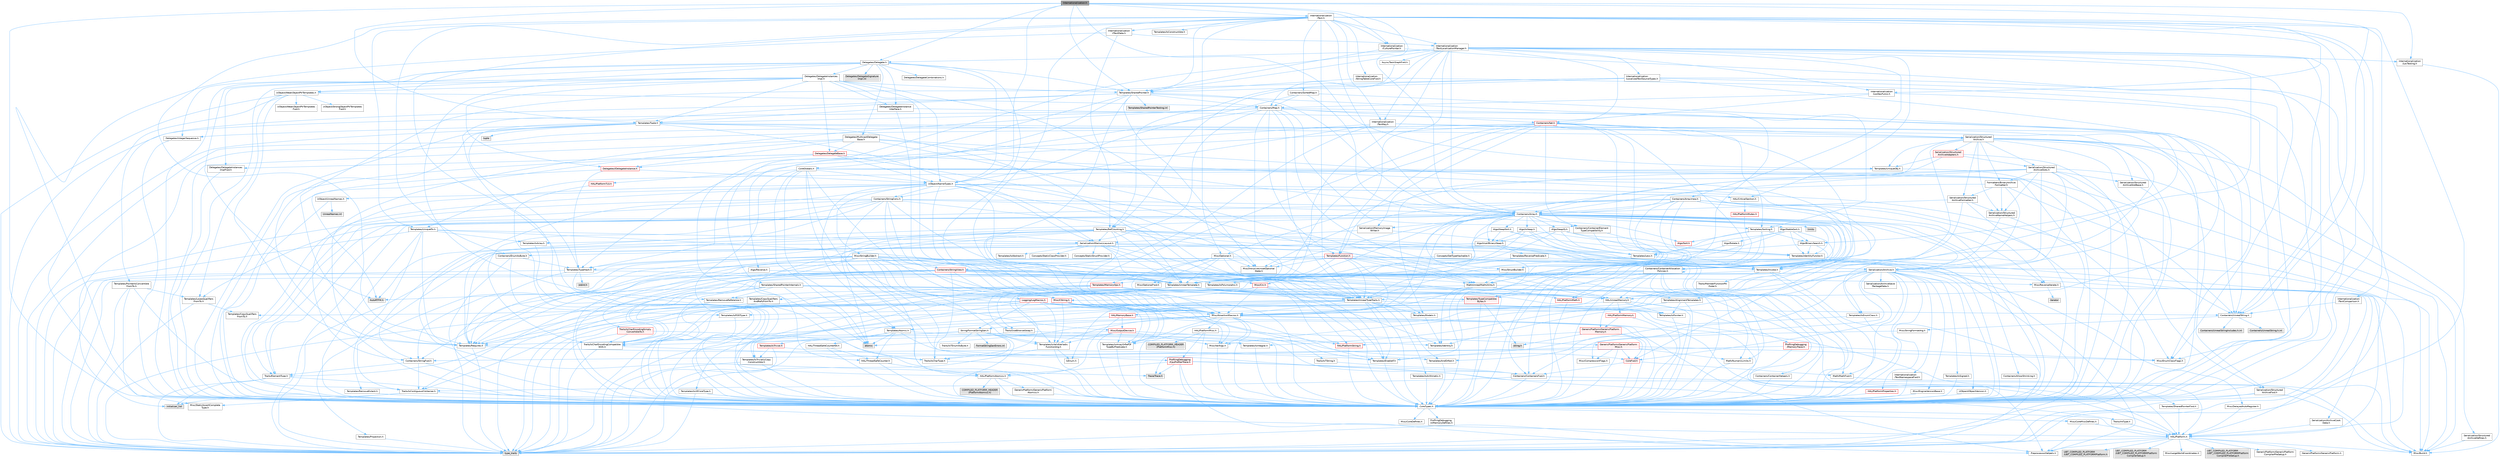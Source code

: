 digraph "Internationalization.h"
{
 // INTERACTIVE_SVG=YES
 // LATEX_PDF_SIZE
  bgcolor="transparent";
  edge [fontname=Helvetica,fontsize=10,labelfontname=Helvetica,labelfontsize=10];
  node [fontname=Helvetica,fontsize=10,shape=box,height=0.2,width=0.4];
  Node1 [id="Node000001",label="Internationalization.h",height=0.2,width=0.4,color="gray40", fillcolor="grey60", style="filled", fontcolor="black",tooltip=" "];
  Node1 -> Node2 [id="edge1_Node000001_Node000002",color="steelblue1",style="solid",tooltip=" "];
  Node2 [id="Node000002",label="Containers/Array.h",height=0.2,width=0.4,color="grey40", fillcolor="white", style="filled",URL="$df/dd0/Array_8h.html",tooltip=" "];
  Node2 -> Node3 [id="edge2_Node000002_Node000003",color="steelblue1",style="solid",tooltip=" "];
  Node3 [id="Node000003",label="CoreTypes.h",height=0.2,width=0.4,color="grey40", fillcolor="white", style="filled",URL="$dc/dec/CoreTypes_8h.html",tooltip=" "];
  Node3 -> Node4 [id="edge3_Node000003_Node000004",color="steelblue1",style="solid",tooltip=" "];
  Node4 [id="Node000004",label="HAL/Platform.h",height=0.2,width=0.4,color="grey40", fillcolor="white", style="filled",URL="$d9/dd0/Platform_8h.html",tooltip=" "];
  Node4 -> Node5 [id="edge4_Node000004_Node000005",color="steelblue1",style="solid",tooltip=" "];
  Node5 [id="Node000005",label="Misc/Build.h",height=0.2,width=0.4,color="grey40", fillcolor="white", style="filled",URL="$d3/dbb/Build_8h.html",tooltip=" "];
  Node4 -> Node6 [id="edge5_Node000004_Node000006",color="steelblue1",style="solid",tooltip=" "];
  Node6 [id="Node000006",label="Misc/LargeWorldCoordinates.h",height=0.2,width=0.4,color="grey40", fillcolor="white", style="filled",URL="$d2/dcb/LargeWorldCoordinates_8h.html",tooltip=" "];
  Node4 -> Node7 [id="edge6_Node000004_Node000007",color="steelblue1",style="solid",tooltip=" "];
  Node7 [id="Node000007",label="type_traits",height=0.2,width=0.4,color="grey60", fillcolor="#E0E0E0", style="filled",tooltip=" "];
  Node4 -> Node8 [id="edge7_Node000004_Node000008",color="steelblue1",style="solid",tooltip=" "];
  Node8 [id="Node000008",label="PreprocessorHelpers.h",height=0.2,width=0.4,color="grey40", fillcolor="white", style="filled",URL="$db/ddb/PreprocessorHelpers_8h.html",tooltip=" "];
  Node4 -> Node9 [id="edge8_Node000004_Node000009",color="steelblue1",style="solid",tooltip=" "];
  Node9 [id="Node000009",label="UBT_COMPILED_PLATFORM\l/UBT_COMPILED_PLATFORMPlatform\lCompilerPreSetup.h",height=0.2,width=0.4,color="grey60", fillcolor="#E0E0E0", style="filled",tooltip=" "];
  Node4 -> Node10 [id="edge9_Node000004_Node000010",color="steelblue1",style="solid",tooltip=" "];
  Node10 [id="Node000010",label="GenericPlatform/GenericPlatform\lCompilerPreSetup.h",height=0.2,width=0.4,color="grey40", fillcolor="white", style="filled",URL="$d9/dc8/GenericPlatformCompilerPreSetup_8h.html",tooltip=" "];
  Node4 -> Node11 [id="edge10_Node000004_Node000011",color="steelblue1",style="solid",tooltip=" "];
  Node11 [id="Node000011",label="GenericPlatform/GenericPlatform.h",height=0.2,width=0.4,color="grey40", fillcolor="white", style="filled",URL="$d6/d84/GenericPlatform_8h.html",tooltip=" "];
  Node4 -> Node12 [id="edge11_Node000004_Node000012",color="steelblue1",style="solid",tooltip=" "];
  Node12 [id="Node000012",label="UBT_COMPILED_PLATFORM\l/UBT_COMPILED_PLATFORMPlatform.h",height=0.2,width=0.4,color="grey60", fillcolor="#E0E0E0", style="filled",tooltip=" "];
  Node4 -> Node13 [id="edge12_Node000004_Node000013",color="steelblue1",style="solid",tooltip=" "];
  Node13 [id="Node000013",label="UBT_COMPILED_PLATFORM\l/UBT_COMPILED_PLATFORMPlatform\lCompilerSetup.h",height=0.2,width=0.4,color="grey60", fillcolor="#E0E0E0", style="filled",tooltip=" "];
  Node3 -> Node14 [id="edge13_Node000003_Node000014",color="steelblue1",style="solid",tooltip=" "];
  Node14 [id="Node000014",label="ProfilingDebugging\l/UMemoryDefines.h",height=0.2,width=0.4,color="grey40", fillcolor="white", style="filled",URL="$d2/da2/UMemoryDefines_8h.html",tooltip=" "];
  Node3 -> Node15 [id="edge14_Node000003_Node000015",color="steelblue1",style="solid",tooltip=" "];
  Node15 [id="Node000015",label="Misc/CoreMiscDefines.h",height=0.2,width=0.4,color="grey40", fillcolor="white", style="filled",URL="$da/d38/CoreMiscDefines_8h.html",tooltip=" "];
  Node15 -> Node4 [id="edge15_Node000015_Node000004",color="steelblue1",style="solid",tooltip=" "];
  Node15 -> Node8 [id="edge16_Node000015_Node000008",color="steelblue1",style="solid",tooltip=" "];
  Node3 -> Node16 [id="edge17_Node000003_Node000016",color="steelblue1",style="solid",tooltip=" "];
  Node16 [id="Node000016",label="Misc/CoreDefines.h",height=0.2,width=0.4,color="grey40", fillcolor="white", style="filled",URL="$d3/dd2/CoreDefines_8h.html",tooltip=" "];
  Node2 -> Node17 [id="edge18_Node000002_Node000017",color="steelblue1",style="solid",tooltip=" "];
  Node17 [id="Node000017",label="Misc/AssertionMacros.h",height=0.2,width=0.4,color="grey40", fillcolor="white", style="filled",URL="$d0/dfa/AssertionMacros_8h.html",tooltip=" "];
  Node17 -> Node3 [id="edge19_Node000017_Node000003",color="steelblue1",style="solid",tooltip=" "];
  Node17 -> Node4 [id="edge20_Node000017_Node000004",color="steelblue1",style="solid",tooltip=" "];
  Node17 -> Node18 [id="edge21_Node000017_Node000018",color="steelblue1",style="solid",tooltip=" "];
  Node18 [id="Node000018",label="HAL/PlatformMisc.h",height=0.2,width=0.4,color="grey40", fillcolor="white", style="filled",URL="$d0/df5/PlatformMisc_8h.html",tooltip=" "];
  Node18 -> Node3 [id="edge22_Node000018_Node000003",color="steelblue1",style="solid",tooltip=" "];
  Node18 -> Node19 [id="edge23_Node000018_Node000019",color="steelblue1",style="solid",tooltip=" "];
  Node19 [id="Node000019",label="GenericPlatform/GenericPlatform\lMisc.h",height=0.2,width=0.4,color="red", fillcolor="#FFF0F0", style="filled",URL="$db/d9a/GenericPlatformMisc_8h.html",tooltip=" "];
  Node19 -> Node20 [id="edge24_Node000019_Node000020",color="steelblue1",style="solid",tooltip=" "];
  Node20 [id="Node000020",label="Containers/StringFwd.h",height=0.2,width=0.4,color="grey40", fillcolor="white", style="filled",URL="$df/d37/StringFwd_8h.html",tooltip=" "];
  Node20 -> Node3 [id="edge25_Node000020_Node000003",color="steelblue1",style="solid",tooltip=" "];
  Node20 -> Node21 [id="edge26_Node000020_Node000021",color="steelblue1",style="solid",tooltip=" "];
  Node21 [id="Node000021",label="Traits/ElementType.h",height=0.2,width=0.4,color="grey40", fillcolor="white", style="filled",URL="$d5/d4f/ElementType_8h.html",tooltip=" "];
  Node21 -> Node4 [id="edge27_Node000021_Node000004",color="steelblue1",style="solid",tooltip=" "];
  Node21 -> Node22 [id="edge28_Node000021_Node000022",color="steelblue1",style="solid",tooltip=" "];
  Node22 [id="Node000022",label="initializer_list",height=0.2,width=0.4,color="grey60", fillcolor="#E0E0E0", style="filled",tooltip=" "];
  Node21 -> Node7 [id="edge29_Node000021_Node000007",color="steelblue1",style="solid",tooltip=" "];
  Node20 -> Node23 [id="edge30_Node000020_Node000023",color="steelblue1",style="solid",tooltip=" "];
  Node23 [id="Node000023",label="Traits/IsContiguousContainer.h",height=0.2,width=0.4,color="grey40", fillcolor="white", style="filled",URL="$d5/d3c/IsContiguousContainer_8h.html",tooltip=" "];
  Node23 -> Node3 [id="edge31_Node000023_Node000003",color="steelblue1",style="solid",tooltip=" "];
  Node23 -> Node24 [id="edge32_Node000023_Node000024",color="steelblue1",style="solid",tooltip=" "];
  Node24 [id="Node000024",label="Misc/StaticAssertComplete\lType.h",height=0.2,width=0.4,color="grey40", fillcolor="white", style="filled",URL="$d5/d4e/StaticAssertCompleteType_8h.html",tooltip=" "];
  Node23 -> Node22 [id="edge33_Node000023_Node000022",color="steelblue1",style="solid",tooltip=" "];
  Node19 -> Node25 [id="edge34_Node000019_Node000025",color="steelblue1",style="solid",tooltip=" "];
  Node25 [id="Node000025",label="CoreFwd.h",height=0.2,width=0.4,color="red", fillcolor="#FFF0F0", style="filled",URL="$d1/d1e/CoreFwd_8h.html",tooltip=" "];
  Node25 -> Node3 [id="edge35_Node000025_Node000003",color="steelblue1",style="solid",tooltip=" "];
  Node25 -> Node26 [id="edge36_Node000025_Node000026",color="steelblue1",style="solid",tooltip=" "];
  Node26 [id="Node000026",label="Containers/ContainersFwd.h",height=0.2,width=0.4,color="grey40", fillcolor="white", style="filled",URL="$d4/d0a/ContainersFwd_8h.html",tooltip=" "];
  Node26 -> Node4 [id="edge37_Node000026_Node000004",color="steelblue1",style="solid",tooltip=" "];
  Node26 -> Node3 [id="edge38_Node000026_Node000003",color="steelblue1",style="solid",tooltip=" "];
  Node26 -> Node23 [id="edge39_Node000026_Node000023",color="steelblue1",style="solid",tooltip=" "];
  Node25 -> Node27 [id="edge40_Node000025_Node000027",color="steelblue1",style="solid",tooltip=" "];
  Node27 [id="Node000027",label="Math/MathFwd.h",height=0.2,width=0.4,color="grey40", fillcolor="white", style="filled",URL="$d2/d10/MathFwd_8h.html",tooltip=" "];
  Node27 -> Node4 [id="edge41_Node000027_Node000004",color="steelblue1",style="solid",tooltip=" "];
  Node19 -> Node3 [id="edge42_Node000019_Node000003",color="steelblue1",style="solid",tooltip=" "];
  Node19 -> Node40 [id="edge43_Node000019_Node000040",color="steelblue1",style="solid",tooltip=" "];
  Node40 [id="Node000040",label="Math/NumericLimits.h",height=0.2,width=0.4,color="grey40", fillcolor="white", style="filled",URL="$df/d1b/NumericLimits_8h.html",tooltip=" "];
  Node40 -> Node3 [id="edge44_Node000040_Node000003",color="steelblue1",style="solid",tooltip=" "];
  Node19 -> Node41 [id="edge45_Node000019_Node000041",color="steelblue1",style="solid",tooltip=" "];
  Node41 [id="Node000041",label="Misc/CompressionFlags.h",height=0.2,width=0.4,color="grey40", fillcolor="white", style="filled",URL="$d9/d76/CompressionFlags_8h.html",tooltip=" "];
  Node19 -> Node42 [id="edge46_Node000019_Node000042",color="steelblue1",style="solid",tooltip=" "];
  Node42 [id="Node000042",label="Misc/EnumClassFlags.h",height=0.2,width=0.4,color="grey40", fillcolor="white", style="filled",URL="$d8/de7/EnumClassFlags_8h.html",tooltip=" "];
  Node18 -> Node45 [id="edge47_Node000018_Node000045",color="steelblue1",style="solid",tooltip=" "];
  Node45 [id="Node000045",label="COMPILED_PLATFORM_HEADER\l(PlatformMisc.h)",height=0.2,width=0.4,color="grey60", fillcolor="#E0E0E0", style="filled",tooltip=" "];
  Node18 -> Node46 [id="edge48_Node000018_Node000046",color="steelblue1",style="solid",tooltip=" "];
  Node46 [id="Node000046",label="ProfilingDebugging\l/CpuProfilerTrace.h",height=0.2,width=0.4,color="red", fillcolor="#FFF0F0", style="filled",URL="$da/dcb/CpuProfilerTrace_8h.html",tooltip=" "];
  Node46 -> Node3 [id="edge49_Node000046_Node000003",color="steelblue1",style="solid",tooltip=" "];
  Node46 -> Node26 [id="edge50_Node000046_Node000026",color="steelblue1",style="solid",tooltip=" "];
  Node46 -> Node47 [id="edge51_Node000046_Node000047",color="steelblue1",style="solid",tooltip=" "];
  Node47 [id="Node000047",label="HAL/PlatformAtomics.h",height=0.2,width=0.4,color="grey40", fillcolor="white", style="filled",URL="$d3/d36/PlatformAtomics_8h.html",tooltip=" "];
  Node47 -> Node3 [id="edge52_Node000047_Node000003",color="steelblue1",style="solid",tooltip=" "];
  Node47 -> Node48 [id="edge53_Node000047_Node000048",color="steelblue1",style="solid",tooltip=" "];
  Node48 [id="Node000048",label="GenericPlatform/GenericPlatform\lAtomics.h",height=0.2,width=0.4,color="grey40", fillcolor="white", style="filled",URL="$da/d72/GenericPlatformAtomics_8h.html",tooltip=" "];
  Node48 -> Node3 [id="edge54_Node000048_Node000003",color="steelblue1",style="solid",tooltip=" "];
  Node47 -> Node49 [id="edge55_Node000047_Node000049",color="steelblue1",style="solid",tooltip=" "];
  Node49 [id="Node000049",label="COMPILED_PLATFORM_HEADER\l(PlatformAtomics.h)",height=0.2,width=0.4,color="grey60", fillcolor="#E0E0E0", style="filled",tooltip=" "];
  Node46 -> Node8 [id="edge56_Node000046_Node000008",color="steelblue1",style="solid",tooltip=" "];
  Node46 -> Node5 [id="edge57_Node000046_Node000005",color="steelblue1",style="solid",tooltip=" "];
  Node46 -> Node53 [id="edge58_Node000046_Node000053",color="steelblue1",style="solid",tooltip=" "];
  Node53 [id="Node000053",label="Trace/Trace.h",height=0.2,width=0.4,color="grey60", fillcolor="#E0E0E0", style="filled",tooltip=" "];
  Node17 -> Node8 [id="edge59_Node000017_Node000008",color="steelblue1",style="solid",tooltip=" "];
  Node17 -> Node54 [id="edge60_Node000017_Node000054",color="steelblue1",style="solid",tooltip=" "];
  Node54 [id="Node000054",label="Templates/EnableIf.h",height=0.2,width=0.4,color="grey40", fillcolor="white", style="filled",URL="$d7/d60/EnableIf_8h.html",tooltip=" "];
  Node54 -> Node3 [id="edge61_Node000054_Node000003",color="steelblue1",style="solid",tooltip=" "];
  Node17 -> Node55 [id="edge62_Node000017_Node000055",color="steelblue1",style="solid",tooltip=" "];
  Node55 [id="Node000055",label="Templates/IsArrayOrRefOf\lTypeByPredicate.h",height=0.2,width=0.4,color="grey40", fillcolor="white", style="filled",URL="$d6/da1/IsArrayOrRefOfTypeByPredicate_8h.html",tooltip=" "];
  Node55 -> Node3 [id="edge63_Node000055_Node000003",color="steelblue1",style="solid",tooltip=" "];
  Node17 -> Node56 [id="edge64_Node000017_Node000056",color="steelblue1",style="solid",tooltip=" "];
  Node56 [id="Node000056",label="Templates/IsValidVariadic\lFunctionArg.h",height=0.2,width=0.4,color="grey40", fillcolor="white", style="filled",URL="$d0/dc8/IsValidVariadicFunctionArg_8h.html",tooltip=" "];
  Node56 -> Node3 [id="edge65_Node000056_Node000003",color="steelblue1",style="solid",tooltip=" "];
  Node56 -> Node57 [id="edge66_Node000056_Node000057",color="steelblue1",style="solid",tooltip=" "];
  Node57 [id="Node000057",label="IsEnum.h",height=0.2,width=0.4,color="grey40", fillcolor="white", style="filled",URL="$d4/de5/IsEnum_8h.html",tooltip=" "];
  Node56 -> Node7 [id="edge67_Node000056_Node000007",color="steelblue1",style="solid",tooltip=" "];
  Node17 -> Node58 [id="edge68_Node000017_Node000058",color="steelblue1",style="solid",tooltip=" "];
  Node58 [id="Node000058",label="Traits/IsCharEncodingCompatible\lWith.h",height=0.2,width=0.4,color="grey40", fillcolor="white", style="filled",URL="$df/dd1/IsCharEncodingCompatibleWith_8h.html",tooltip=" "];
  Node58 -> Node7 [id="edge69_Node000058_Node000007",color="steelblue1",style="solid",tooltip=" "];
  Node58 -> Node59 [id="edge70_Node000058_Node000059",color="steelblue1",style="solid",tooltip=" "];
  Node59 [id="Node000059",label="Traits/IsCharType.h",height=0.2,width=0.4,color="grey40", fillcolor="white", style="filled",URL="$db/d51/IsCharType_8h.html",tooltip=" "];
  Node59 -> Node3 [id="edge71_Node000059_Node000003",color="steelblue1",style="solid",tooltip=" "];
  Node17 -> Node60 [id="edge72_Node000017_Node000060",color="steelblue1",style="solid",tooltip=" "];
  Node60 [id="Node000060",label="Misc/VarArgs.h",height=0.2,width=0.4,color="grey40", fillcolor="white", style="filled",URL="$d5/d6f/VarArgs_8h.html",tooltip=" "];
  Node60 -> Node3 [id="edge73_Node000060_Node000003",color="steelblue1",style="solid",tooltip=" "];
  Node17 -> Node61 [id="edge74_Node000017_Node000061",color="steelblue1",style="solid",tooltip=" "];
  Node61 [id="Node000061",label="String/FormatStringSan.h",height=0.2,width=0.4,color="grey40", fillcolor="white", style="filled",URL="$d3/d8b/FormatStringSan_8h.html",tooltip=" "];
  Node61 -> Node7 [id="edge75_Node000061_Node000007",color="steelblue1",style="solid",tooltip=" "];
  Node61 -> Node3 [id="edge76_Node000061_Node000003",color="steelblue1",style="solid",tooltip=" "];
  Node61 -> Node62 [id="edge77_Node000061_Node000062",color="steelblue1",style="solid",tooltip=" "];
  Node62 [id="Node000062",label="Templates/Requires.h",height=0.2,width=0.4,color="grey40", fillcolor="white", style="filled",URL="$dc/d96/Requires_8h.html",tooltip=" "];
  Node62 -> Node54 [id="edge78_Node000062_Node000054",color="steelblue1",style="solid",tooltip=" "];
  Node62 -> Node7 [id="edge79_Node000062_Node000007",color="steelblue1",style="solid",tooltip=" "];
  Node61 -> Node63 [id="edge80_Node000061_Node000063",color="steelblue1",style="solid",tooltip=" "];
  Node63 [id="Node000063",label="Templates/Identity.h",height=0.2,width=0.4,color="grey40", fillcolor="white", style="filled",URL="$d0/dd5/Identity_8h.html",tooltip=" "];
  Node61 -> Node56 [id="edge81_Node000061_Node000056",color="steelblue1",style="solid",tooltip=" "];
  Node61 -> Node59 [id="edge82_Node000061_Node000059",color="steelblue1",style="solid",tooltip=" "];
  Node61 -> Node64 [id="edge83_Node000061_Node000064",color="steelblue1",style="solid",tooltip=" "];
  Node64 [id="Node000064",label="Traits/IsTEnumAsByte.h",height=0.2,width=0.4,color="grey40", fillcolor="white", style="filled",URL="$d1/de6/IsTEnumAsByte_8h.html",tooltip=" "];
  Node61 -> Node65 [id="edge84_Node000061_Node000065",color="steelblue1",style="solid",tooltip=" "];
  Node65 [id="Node000065",label="Traits/IsTString.h",height=0.2,width=0.4,color="grey40", fillcolor="white", style="filled",URL="$d0/df8/IsTString_8h.html",tooltip=" "];
  Node65 -> Node26 [id="edge85_Node000065_Node000026",color="steelblue1",style="solid",tooltip=" "];
  Node61 -> Node26 [id="edge86_Node000061_Node000026",color="steelblue1",style="solid",tooltip=" "];
  Node61 -> Node66 [id="edge87_Node000061_Node000066",color="steelblue1",style="solid",tooltip=" "];
  Node66 [id="Node000066",label="FormatStringSanErrors.inl",height=0.2,width=0.4,color="grey60", fillcolor="#E0E0E0", style="filled",tooltip=" "];
  Node17 -> Node67 [id="edge88_Node000017_Node000067",color="steelblue1",style="solid",tooltip=" "];
  Node67 [id="Node000067",label="atomic",height=0.2,width=0.4,color="grey60", fillcolor="#E0E0E0", style="filled",tooltip=" "];
  Node2 -> Node68 [id="edge89_Node000002_Node000068",color="steelblue1",style="solid",tooltip=" "];
  Node68 [id="Node000068",label="Misc/IntrusiveUnsetOptional\lState.h",height=0.2,width=0.4,color="grey40", fillcolor="white", style="filled",URL="$d2/d0a/IntrusiveUnsetOptionalState_8h.html",tooltip=" "];
  Node68 -> Node69 [id="edge90_Node000068_Node000069",color="steelblue1",style="solid",tooltip=" "];
  Node69 [id="Node000069",label="Misc/OptionalFwd.h",height=0.2,width=0.4,color="grey40", fillcolor="white", style="filled",URL="$dc/d50/OptionalFwd_8h.html",tooltip=" "];
  Node2 -> Node70 [id="edge91_Node000002_Node000070",color="steelblue1",style="solid",tooltip=" "];
  Node70 [id="Node000070",label="Misc/ReverseIterate.h",height=0.2,width=0.4,color="grey40", fillcolor="white", style="filled",URL="$db/de3/ReverseIterate_8h.html",tooltip=" "];
  Node70 -> Node4 [id="edge92_Node000070_Node000004",color="steelblue1",style="solid",tooltip=" "];
  Node70 -> Node71 [id="edge93_Node000070_Node000071",color="steelblue1",style="solid",tooltip=" "];
  Node71 [id="Node000071",label="iterator",height=0.2,width=0.4,color="grey60", fillcolor="#E0E0E0", style="filled",tooltip=" "];
  Node2 -> Node72 [id="edge94_Node000002_Node000072",color="steelblue1",style="solid",tooltip=" "];
  Node72 [id="Node000072",label="HAL/UnrealMemory.h",height=0.2,width=0.4,color="grey40", fillcolor="white", style="filled",URL="$d9/d96/UnrealMemory_8h.html",tooltip=" "];
  Node72 -> Node3 [id="edge95_Node000072_Node000003",color="steelblue1",style="solid",tooltip=" "];
  Node72 -> Node73 [id="edge96_Node000072_Node000073",color="steelblue1",style="solid",tooltip=" "];
  Node73 [id="Node000073",label="GenericPlatform/GenericPlatform\lMemory.h",height=0.2,width=0.4,color="red", fillcolor="#FFF0F0", style="filled",URL="$dd/d22/GenericPlatformMemory_8h.html",tooltip=" "];
  Node73 -> Node25 [id="edge97_Node000073_Node000025",color="steelblue1",style="solid",tooltip=" "];
  Node73 -> Node3 [id="edge98_Node000073_Node000003",color="steelblue1",style="solid",tooltip=" "];
  Node73 -> Node74 [id="edge99_Node000073_Node000074",color="steelblue1",style="solid",tooltip=" "];
  Node74 [id="Node000074",label="HAL/PlatformString.h",height=0.2,width=0.4,color="red", fillcolor="#FFF0F0", style="filled",URL="$db/db5/PlatformString_8h.html",tooltip=" "];
  Node74 -> Node3 [id="edge100_Node000074_Node000003",color="steelblue1",style="solid",tooltip=" "];
  Node73 -> Node39 [id="edge101_Node000073_Node000039",color="steelblue1",style="solid",tooltip=" "];
  Node39 [id="Node000039",label="string.h",height=0.2,width=0.4,color="grey60", fillcolor="#E0E0E0", style="filled",tooltip=" "];
  Node72 -> Node76 [id="edge102_Node000072_Node000076",color="steelblue1",style="solid",tooltip=" "];
  Node76 [id="Node000076",label="HAL/MemoryBase.h",height=0.2,width=0.4,color="red", fillcolor="#FFF0F0", style="filled",URL="$d6/d9f/MemoryBase_8h.html",tooltip=" "];
  Node76 -> Node3 [id="edge103_Node000076_Node000003",color="steelblue1",style="solid",tooltip=" "];
  Node76 -> Node47 [id="edge104_Node000076_Node000047",color="steelblue1",style="solid",tooltip=" "];
  Node76 -> Node78 [id="edge105_Node000076_Node000078",color="steelblue1",style="solid",tooltip=" "];
  Node78 [id="Node000078",label="Misc/OutputDevice.h",height=0.2,width=0.4,color="red", fillcolor="#FFF0F0", style="filled",URL="$d7/d32/OutputDevice_8h.html",tooltip=" "];
  Node78 -> Node25 [id="edge106_Node000078_Node000025",color="steelblue1",style="solid",tooltip=" "];
  Node78 -> Node3 [id="edge107_Node000078_Node000003",color="steelblue1",style="solid",tooltip=" "];
  Node78 -> Node60 [id="edge108_Node000078_Node000060",color="steelblue1",style="solid",tooltip=" "];
  Node78 -> Node55 [id="edge109_Node000078_Node000055",color="steelblue1",style="solid",tooltip=" "];
  Node78 -> Node56 [id="edge110_Node000078_Node000056",color="steelblue1",style="solid",tooltip=" "];
  Node78 -> Node58 [id="edge111_Node000078_Node000058",color="steelblue1",style="solid",tooltip=" "];
  Node76 -> Node80 [id="edge112_Node000076_Node000080",color="steelblue1",style="solid",tooltip=" "];
  Node80 [id="Node000080",label="Templates/Atomic.h",height=0.2,width=0.4,color="grey40", fillcolor="white", style="filled",URL="$d3/d91/Atomic_8h.html",tooltip=" "];
  Node80 -> Node81 [id="edge113_Node000080_Node000081",color="steelblue1",style="solid",tooltip=" "];
  Node81 [id="Node000081",label="HAL/ThreadSafeCounter.h",height=0.2,width=0.4,color="grey40", fillcolor="white", style="filled",URL="$dc/dc9/ThreadSafeCounter_8h.html",tooltip=" "];
  Node81 -> Node3 [id="edge114_Node000081_Node000003",color="steelblue1",style="solid",tooltip=" "];
  Node81 -> Node47 [id="edge115_Node000081_Node000047",color="steelblue1",style="solid",tooltip=" "];
  Node80 -> Node82 [id="edge116_Node000080_Node000082",color="steelblue1",style="solid",tooltip=" "];
  Node82 [id="Node000082",label="HAL/ThreadSafeCounter64.h",height=0.2,width=0.4,color="grey40", fillcolor="white", style="filled",URL="$d0/d12/ThreadSafeCounter64_8h.html",tooltip=" "];
  Node82 -> Node3 [id="edge117_Node000082_Node000003",color="steelblue1",style="solid",tooltip=" "];
  Node82 -> Node81 [id="edge118_Node000082_Node000081",color="steelblue1",style="solid",tooltip=" "];
  Node80 -> Node83 [id="edge119_Node000080_Node000083",color="steelblue1",style="solid",tooltip=" "];
  Node83 [id="Node000083",label="Templates/IsIntegral.h",height=0.2,width=0.4,color="grey40", fillcolor="white", style="filled",URL="$da/d64/IsIntegral_8h.html",tooltip=" "];
  Node83 -> Node3 [id="edge120_Node000083_Node000003",color="steelblue1",style="solid",tooltip=" "];
  Node80 -> Node84 [id="edge121_Node000080_Node000084",color="steelblue1",style="solid",tooltip=" "];
  Node84 [id="Node000084",label="Templates/IsTrivial.h",height=0.2,width=0.4,color="red", fillcolor="#FFF0F0", style="filled",URL="$da/d4c/IsTrivial_8h.html",tooltip=" "];
  Node84 -> Node85 [id="edge122_Node000084_Node000085",color="steelblue1",style="solid",tooltip=" "];
  Node85 [id="Node000085",label="Templates/AndOrNot.h",height=0.2,width=0.4,color="grey40", fillcolor="white", style="filled",URL="$db/d0a/AndOrNot_8h.html",tooltip=" "];
  Node85 -> Node3 [id="edge123_Node000085_Node000003",color="steelblue1",style="solid",tooltip=" "];
  Node84 -> Node86 [id="edge124_Node000084_Node000086",color="steelblue1",style="solid",tooltip=" "];
  Node86 [id="Node000086",label="Templates/IsTriviallyCopy\lConstructible.h",height=0.2,width=0.4,color="grey40", fillcolor="white", style="filled",URL="$d3/d78/IsTriviallyCopyConstructible_8h.html",tooltip=" "];
  Node86 -> Node3 [id="edge125_Node000086_Node000003",color="steelblue1",style="solid",tooltip=" "];
  Node86 -> Node7 [id="edge126_Node000086_Node000007",color="steelblue1",style="solid",tooltip=" "];
  Node84 -> Node7 [id="edge127_Node000084_Node000007",color="steelblue1",style="solid",tooltip=" "];
  Node80 -> Node88 [id="edge128_Node000080_Node000088",color="steelblue1",style="solid",tooltip=" "];
  Node88 [id="Node000088",label="Traits/IntType.h",height=0.2,width=0.4,color="grey40", fillcolor="white", style="filled",URL="$d7/deb/IntType_8h.html",tooltip=" "];
  Node88 -> Node4 [id="edge129_Node000088_Node000004",color="steelblue1",style="solid",tooltip=" "];
  Node80 -> Node67 [id="edge130_Node000080_Node000067",color="steelblue1",style="solid",tooltip=" "];
  Node72 -> Node89 [id="edge131_Node000072_Node000089",color="steelblue1",style="solid",tooltip=" "];
  Node89 [id="Node000089",label="HAL/PlatformMemory.h",height=0.2,width=0.4,color="red", fillcolor="#FFF0F0", style="filled",URL="$de/d68/PlatformMemory_8h.html",tooltip=" "];
  Node89 -> Node3 [id="edge132_Node000089_Node000003",color="steelblue1",style="solid",tooltip=" "];
  Node89 -> Node73 [id="edge133_Node000089_Node000073",color="steelblue1",style="solid",tooltip=" "];
  Node72 -> Node91 [id="edge134_Node000072_Node000091",color="steelblue1",style="solid",tooltip=" "];
  Node91 [id="Node000091",label="ProfilingDebugging\l/MemoryTrace.h",height=0.2,width=0.4,color="red", fillcolor="#FFF0F0", style="filled",URL="$da/dd7/MemoryTrace_8h.html",tooltip=" "];
  Node91 -> Node4 [id="edge135_Node000091_Node000004",color="steelblue1",style="solid",tooltip=" "];
  Node91 -> Node42 [id="edge136_Node000091_Node000042",color="steelblue1",style="solid",tooltip=" "];
  Node91 -> Node53 [id="edge137_Node000091_Node000053",color="steelblue1",style="solid",tooltip=" "];
  Node72 -> Node92 [id="edge138_Node000072_Node000092",color="steelblue1",style="solid",tooltip=" "];
  Node92 [id="Node000092",label="Templates/IsPointer.h",height=0.2,width=0.4,color="grey40", fillcolor="white", style="filled",URL="$d7/d05/IsPointer_8h.html",tooltip=" "];
  Node92 -> Node3 [id="edge139_Node000092_Node000003",color="steelblue1",style="solid",tooltip=" "];
  Node2 -> Node93 [id="edge140_Node000002_Node000093",color="steelblue1",style="solid",tooltip=" "];
  Node93 [id="Node000093",label="Templates/UnrealTypeTraits.h",height=0.2,width=0.4,color="grey40", fillcolor="white", style="filled",URL="$d2/d2d/UnrealTypeTraits_8h.html",tooltip=" "];
  Node93 -> Node3 [id="edge141_Node000093_Node000003",color="steelblue1",style="solid",tooltip=" "];
  Node93 -> Node92 [id="edge142_Node000093_Node000092",color="steelblue1",style="solid",tooltip=" "];
  Node93 -> Node17 [id="edge143_Node000093_Node000017",color="steelblue1",style="solid",tooltip=" "];
  Node93 -> Node85 [id="edge144_Node000093_Node000085",color="steelblue1",style="solid",tooltip=" "];
  Node93 -> Node54 [id="edge145_Node000093_Node000054",color="steelblue1",style="solid",tooltip=" "];
  Node93 -> Node94 [id="edge146_Node000093_Node000094",color="steelblue1",style="solid",tooltip=" "];
  Node94 [id="Node000094",label="Templates/IsArithmetic.h",height=0.2,width=0.4,color="grey40", fillcolor="white", style="filled",URL="$d2/d5d/IsArithmetic_8h.html",tooltip=" "];
  Node94 -> Node3 [id="edge147_Node000094_Node000003",color="steelblue1",style="solid",tooltip=" "];
  Node93 -> Node57 [id="edge148_Node000093_Node000057",color="steelblue1",style="solid",tooltip=" "];
  Node93 -> Node95 [id="edge149_Node000093_Node000095",color="steelblue1",style="solid",tooltip=" "];
  Node95 [id="Node000095",label="Templates/Models.h",height=0.2,width=0.4,color="grey40", fillcolor="white", style="filled",URL="$d3/d0c/Models_8h.html",tooltip=" "];
  Node95 -> Node63 [id="edge150_Node000095_Node000063",color="steelblue1",style="solid",tooltip=" "];
  Node93 -> Node96 [id="edge151_Node000093_Node000096",color="steelblue1",style="solid",tooltip=" "];
  Node96 [id="Node000096",label="Templates/IsPODType.h",height=0.2,width=0.4,color="grey40", fillcolor="white", style="filled",URL="$d7/db1/IsPODType_8h.html",tooltip=" "];
  Node96 -> Node3 [id="edge152_Node000096_Node000003",color="steelblue1",style="solid",tooltip=" "];
  Node93 -> Node97 [id="edge153_Node000093_Node000097",color="steelblue1",style="solid",tooltip=" "];
  Node97 [id="Node000097",label="Templates/IsUECoreType.h",height=0.2,width=0.4,color="grey40", fillcolor="white", style="filled",URL="$d1/db8/IsUECoreType_8h.html",tooltip=" "];
  Node97 -> Node3 [id="edge154_Node000097_Node000003",color="steelblue1",style="solid",tooltip=" "];
  Node97 -> Node7 [id="edge155_Node000097_Node000007",color="steelblue1",style="solid",tooltip=" "];
  Node93 -> Node86 [id="edge156_Node000093_Node000086",color="steelblue1",style="solid",tooltip=" "];
  Node2 -> Node98 [id="edge157_Node000002_Node000098",color="steelblue1",style="solid",tooltip=" "];
  Node98 [id="Node000098",label="Templates/UnrealTemplate.h",height=0.2,width=0.4,color="grey40", fillcolor="white", style="filled",URL="$d4/d24/UnrealTemplate_8h.html",tooltip=" "];
  Node98 -> Node3 [id="edge158_Node000098_Node000003",color="steelblue1",style="solid",tooltip=" "];
  Node98 -> Node92 [id="edge159_Node000098_Node000092",color="steelblue1",style="solid",tooltip=" "];
  Node98 -> Node72 [id="edge160_Node000098_Node000072",color="steelblue1",style="solid",tooltip=" "];
  Node98 -> Node99 [id="edge161_Node000098_Node000099",color="steelblue1",style="solid",tooltip=" "];
  Node99 [id="Node000099",label="Templates/CopyQualifiers\lAndRefsFromTo.h",height=0.2,width=0.4,color="grey40", fillcolor="white", style="filled",URL="$d3/db3/CopyQualifiersAndRefsFromTo_8h.html",tooltip=" "];
  Node99 -> Node100 [id="edge162_Node000099_Node000100",color="steelblue1",style="solid",tooltip=" "];
  Node100 [id="Node000100",label="Templates/CopyQualifiers\lFromTo.h",height=0.2,width=0.4,color="grey40", fillcolor="white", style="filled",URL="$d5/db4/CopyQualifiersFromTo_8h.html",tooltip=" "];
  Node98 -> Node93 [id="edge163_Node000098_Node000093",color="steelblue1",style="solid",tooltip=" "];
  Node98 -> Node101 [id="edge164_Node000098_Node000101",color="steelblue1",style="solid",tooltip=" "];
  Node101 [id="Node000101",label="Templates/RemoveReference.h",height=0.2,width=0.4,color="grey40", fillcolor="white", style="filled",URL="$da/dbe/RemoveReference_8h.html",tooltip=" "];
  Node101 -> Node3 [id="edge165_Node000101_Node000003",color="steelblue1",style="solid",tooltip=" "];
  Node98 -> Node62 [id="edge166_Node000098_Node000062",color="steelblue1",style="solid",tooltip=" "];
  Node98 -> Node102 [id="edge167_Node000098_Node000102",color="steelblue1",style="solid",tooltip=" "];
  Node102 [id="Node000102",label="Templates/TypeCompatible\lBytes.h",height=0.2,width=0.4,color="red", fillcolor="#FFF0F0", style="filled",URL="$df/d0a/TypeCompatibleBytes_8h.html",tooltip=" "];
  Node102 -> Node3 [id="edge168_Node000102_Node000003",color="steelblue1",style="solid",tooltip=" "];
  Node102 -> Node39 [id="edge169_Node000102_Node000039",color="steelblue1",style="solid",tooltip=" "];
  Node102 -> Node7 [id="edge170_Node000102_Node000007",color="steelblue1",style="solid",tooltip=" "];
  Node98 -> Node63 [id="edge171_Node000098_Node000063",color="steelblue1",style="solid",tooltip=" "];
  Node98 -> Node23 [id="edge172_Node000098_Node000023",color="steelblue1",style="solid",tooltip=" "];
  Node98 -> Node103 [id="edge173_Node000098_Node000103",color="steelblue1",style="solid",tooltip=" "];
  Node103 [id="Node000103",label="Traits/UseBitwiseSwap.h",height=0.2,width=0.4,color="grey40", fillcolor="white", style="filled",URL="$db/df3/UseBitwiseSwap_8h.html",tooltip=" "];
  Node103 -> Node3 [id="edge174_Node000103_Node000003",color="steelblue1",style="solid",tooltip=" "];
  Node103 -> Node7 [id="edge175_Node000103_Node000007",color="steelblue1",style="solid",tooltip=" "];
  Node98 -> Node7 [id="edge176_Node000098_Node000007",color="steelblue1",style="solid",tooltip=" "];
  Node2 -> Node104 [id="edge177_Node000002_Node000104",color="steelblue1",style="solid",tooltip=" "];
  Node104 [id="Node000104",label="Containers/AllowShrinking.h",height=0.2,width=0.4,color="grey40", fillcolor="white", style="filled",URL="$d7/d1a/AllowShrinking_8h.html",tooltip=" "];
  Node104 -> Node3 [id="edge178_Node000104_Node000003",color="steelblue1",style="solid",tooltip=" "];
  Node2 -> Node105 [id="edge179_Node000002_Node000105",color="steelblue1",style="solid",tooltip=" "];
  Node105 [id="Node000105",label="Containers/ContainerAllocation\lPolicies.h",height=0.2,width=0.4,color="grey40", fillcolor="white", style="filled",URL="$d7/dff/ContainerAllocationPolicies_8h.html",tooltip=" "];
  Node105 -> Node3 [id="edge180_Node000105_Node000003",color="steelblue1",style="solid",tooltip=" "];
  Node105 -> Node106 [id="edge181_Node000105_Node000106",color="steelblue1",style="solid",tooltip=" "];
  Node106 [id="Node000106",label="Containers/ContainerHelpers.h",height=0.2,width=0.4,color="grey40", fillcolor="white", style="filled",URL="$d7/d33/ContainerHelpers_8h.html",tooltip=" "];
  Node106 -> Node3 [id="edge182_Node000106_Node000003",color="steelblue1",style="solid",tooltip=" "];
  Node105 -> Node105 [id="edge183_Node000105_Node000105",color="steelblue1",style="solid",tooltip=" "];
  Node105 -> Node107 [id="edge184_Node000105_Node000107",color="steelblue1",style="solid",tooltip=" "];
  Node107 [id="Node000107",label="HAL/PlatformMath.h",height=0.2,width=0.4,color="red", fillcolor="#FFF0F0", style="filled",URL="$dc/d53/PlatformMath_8h.html",tooltip=" "];
  Node107 -> Node3 [id="edge185_Node000107_Node000003",color="steelblue1",style="solid",tooltip=" "];
  Node105 -> Node72 [id="edge186_Node000105_Node000072",color="steelblue1",style="solid",tooltip=" "];
  Node105 -> Node40 [id="edge187_Node000105_Node000040",color="steelblue1",style="solid",tooltip=" "];
  Node105 -> Node17 [id="edge188_Node000105_Node000017",color="steelblue1",style="solid",tooltip=" "];
  Node105 -> Node115 [id="edge189_Node000105_Node000115",color="steelblue1",style="solid",tooltip=" "];
  Node115 [id="Node000115",label="Templates/IsPolymorphic.h",height=0.2,width=0.4,color="grey40", fillcolor="white", style="filled",URL="$dc/d20/IsPolymorphic_8h.html",tooltip=" "];
  Node105 -> Node116 [id="edge190_Node000105_Node000116",color="steelblue1",style="solid",tooltip=" "];
  Node116 [id="Node000116",label="Templates/MemoryOps.h",height=0.2,width=0.4,color="red", fillcolor="#FFF0F0", style="filled",URL="$db/dea/MemoryOps_8h.html",tooltip=" "];
  Node116 -> Node3 [id="edge191_Node000116_Node000003",color="steelblue1",style="solid",tooltip=" "];
  Node116 -> Node72 [id="edge192_Node000116_Node000072",color="steelblue1",style="solid",tooltip=" "];
  Node116 -> Node86 [id="edge193_Node000116_Node000086",color="steelblue1",style="solid",tooltip=" "];
  Node116 -> Node62 [id="edge194_Node000116_Node000062",color="steelblue1",style="solid",tooltip=" "];
  Node116 -> Node93 [id="edge195_Node000116_Node000093",color="steelblue1",style="solid",tooltip=" "];
  Node116 -> Node103 [id="edge196_Node000116_Node000103",color="steelblue1",style="solid",tooltip=" "];
  Node116 -> Node7 [id="edge197_Node000116_Node000007",color="steelblue1",style="solid",tooltip=" "];
  Node105 -> Node102 [id="edge198_Node000105_Node000102",color="steelblue1",style="solid",tooltip=" "];
  Node105 -> Node7 [id="edge199_Node000105_Node000007",color="steelblue1",style="solid",tooltip=" "];
  Node2 -> Node117 [id="edge200_Node000002_Node000117",color="steelblue1",style="solid",tooltip=" "];
  Node117 [id="Node000117",label="Containers/ContainerElement\lTypeCompatibility.h",height=0.2,width=0.4,color="grey40", fillcolor="white", style="filled",URL="$df/ddf/ContainerElementTypeCompatibility_8h.html",tooltip=" "];
  Node117 -> Node3 [id="edge201_Node000117_Node000003",color="steelblue1",style="solid",tooltip=" "];
  Node117 -> Node93 [id="edge202_Node000117_Node000093",color="steelblue1",style="solid",tooltip=" "];
  Node2 -> Node118 [id="edge203_Node000002_Node000118",color="steelblue1",style="solid",tooltip=" "];
  Node118 [id="Node000118",label="Serialization/Archive.h",height=0.2,width=0.4,color="grey40", fillcolor="white", style="filled",URL="$d7/d3b/Archive_8h.html",tooltip=" "];
  Node118 -> Node25 [id="edge204_Node000118_Node000025",color="steelblue1",style="solid",tooltip=" "];
  Node118 -> Node3 [id="edge205_Node000118_Node000003",color="steelblue1",style="solid",tooltip=" "];
  Node118 -> Node119 [id="edge206_Node000118_Node000119",color="steelblue1",style="solid",tooltip=" "];
  Node119 [id="Node000119",label="HAL/PlatformProperties.h",height=0.2,width=0.4,color="red", fillcolor="#FFF0F0", style="filled",URL="$d9/db0/PlatformProperties_8h.html",tooltip=" "];
  Node119 -> Node3 [id="edge207_Node000119_Node000003",color="steelblue1",style="solid",tooltip=" "];
  Node118 -> Node122 [id="edge208_Node000118_Node000122",color="steelblue1",style="solid",tooltip=" "];
  Node122 [id="Node000122",label="Internationalization\l/TextNamespaceFwd.h",height=0.2,width=0.4,color="grey40", fillcolor="white", style="filled",URL="$d8/d97/TextNamespaceFwd_8h.html",tooltip=" "];
  Node122 -> Node3 [id="edge209_Node000122_Node000003",color="steelblue1",style="solid",tooltip=" "];
  Node118 -> Node27 [id="edge210_Node000118_Node000027",color="steelblue1",style="solid",tooltip=" "];
  Node118 -> Node17 [id="edge211_Node000118_Node000017",color="steelblue1",style="solid",tooltip=" "];
  Node118 -> Node5 [id="edge212_Node000118_Node000005",color="steelblue1",style="solid",tooltip=" "];
  Node118 -> Node41 [id="edge213_Node000118_Node000041",color="steelblue1",style="solid",tooltip=" "];
  Node118 -> Node123 [id="edge214_Node000118_Node000123",color="steelblue1",style="solid",tooltip=" "];
  Node123 [id="Node000123",label="Misc/EngineVersionBase.h",height=0.2,width=0.4,color="grey40", fillcolor="white", style="filled",URL="$d5/d2b/EngineVersionBase_8h.html",tooltip=" "];
  Node123 -> Node3 [id="edge215_Node000123_Node000003",color="steelblue1",style="solid",tooltip=" "];
  Node118 -> Node60 [id="edge216_Node000118_Node000060",color="steelblue1",style="solid",tooltip=" "];
  Node118 -> Node124 [id="edge217_Node000118_Node000124",color="steelblue1",style="solid",tooltip=" "];
  Node124 [id="Node000124",label="Serialization/ArchiveCook\lData.h",height=0.2,width=0.4,color="grey40", fillcolor="white", style="filled",URL="$dc/db6/ArchiveCookData_8h.html",tooltip=" "];
  Node124 -> Node4 [id="edge218_Node000124_Node000004",color="steelblue1",style="solid",tooltip=" "];
  Node118 -> Node125 [id="edge219_Node000118_Node000125",color="steelblue1",style="solid",tooltip=" "];
  Node125 [id="Node000125",label="Serialization/ArchiveSave\lPackageData.h",height=0.2,width=0.4,color="grey40", fillcolor="white", style="filled",URL="$d1/d37/ArchiveSavePackageData_8h.html",tooltip=" "];
  Node118 -> Node54 [id="edge220_Node000118_Node000054",color="steelblue1",style="solid",tooltip=" "];
  Node118 -> Node55 [id="edge221_Node000118_Node000055",color="steelblue1",style="solid",tooltip=" "];
  Node118 -> Node126 [id="edge222_Node000118_Node000126",color="steelblue1",style="solid",tooltip=" "];
  Node126 [id="Node000126",label="Templates/IsEnumClass.h",height=0.2,width=0.4,color="grey40", fillcolor="white", style="filled",URL="$d7/d15/IsEnumClass_8h.html",tooltip=" "];
  Node126 -> Node3 [id="edge223_Node000126_Node000003",color="steelblue1",style="solid",tooltip=" "];
  Node126 -> Node85 [id="edge224_Node000126_Node000085",color="steelblue1",style="solid",tooltip=" "];
  Node118 -> Node112 [id="edge225_Node000118_Node000112",color="steelblue1",style="solid",tooltip=" "];
  Node112 [id="Node000112",label="Templates/IsSigned.h",height=0.2,width=0.4,color="grey40", fillcolor="white", style="filled",URL="$d8/dd8/IsSigned_8h.html",tooltip=" "];
  Node112 -> Node3 [id="edge226_Node000112_Node000003",color="steelblue1",style="solid",tooltip=" "];
  Node118 -> Node56 [id="edge227_Node000118_Node000056",color="steelblue1",style="solid",tooltip=" "];
  Node118 -> Node98 [id="edge228_Node000118_Node000098",color="steelblue1",style="solid",tooltip=" "];
  Node118 -> Node58 [id="edge229_Node000118_Node000058",color="steelblue1",style="solid",tooltip=" "];
  Node118 -> Node127 [id="edge230_Node000118_Node000127",color="steelblue1",style="solid",tooltip=" "];
  Node127 [id="Node000127",label="UObject/ObjectVersion.h",height=0.2,width=0.4,color="grey40", fillcolor="white", style="filled",URL="$da/d63/ObjectVersion_8h.html",tooltip=" "];
  Node127 -> Node3 [id="edge231_Node000127_Node000003",color="steelblue1",style="solid",tooltip=" "];
  Node2 -> Node128 [id="edge232_Node000002_Node000128",color="steelblue1",style="solid",tooltip=" "];
  Node128 [id="Node000128",label="Serialization/MemoryImage\lWriter.h",height=0.2,width=0.4,color="grey40", fillcolor="white", style="filled",URL="$d0/d08/MemoryImageWriter_8h.html",tooltip=" "];
  Node128 -> Node3 [id="edge233_Node000128_Node000003",color="steelblue1",style="solid",tooltip=" "];
  Node128 -> Node129 [id="edge234_Node000128_Node000129",color="steelblue1",style="solid",tooltip=" "];
  Node129 [id="Node000129",label="Serialization/MemoryLayout.h",height=0.2,width=0.4,color="grey40", fillcolor="white", style="filled",URL="$d7/d66/MemoryLayout_8h.html",tooltip=" "];
  Node129 -> Node130 [id="edge235_Node000129_Node000130",color="steelblue1",style="solid",tooltip=" "];
  Node130 [id="Node000130",label="Concepts/StaticClassProvider.h",height=0.2,width=0.4,color="grey40", fillcolor="white", style="filled",URL="$dd/d83/StaticClassProvider_8h.html",tooltip=" "];
  Node129 -> Node131 [id="edge236_Node000129_Node000131",color="steelblue1",style="solid",tooltip=" "];
  Node131 [id="Node000131",label="Concepts/StaticStructProvider.h",height=0.2,width=0.4,color="grey40", fillcolor="white", style="filled",URL="$d5/d77/StaticStructProvider_8h.html",tooltip=" "];
  Node129 -> Node132 [id="edge237_Node000129_Node000132",color="steelblue1",style="solid",tooltip=" "];
  Node132 [id="Node000132",label="Containers/EnumAsByte.h",height=0.2,width=0.4,color="grey40", fillcolor="white", style="filled",URL="$d6/d9a/EnumAsByte_8h.html",tooltip=" "];
  Node132 -> Node3 [id="edge238_Node000132_Node000003",color="steelblue1",style="solid",tooltip=" "];
  Node132 -> Node96 [id="edge239_Node000132_Node000096",color="steelblue1",style="solid",tooltip=" "];
  Node132 -> Node133 [id="edge240_Node000132_Node000133",color="steelblue1",style="solid",tooltip=" "];
  Node133 [id="Node000133",label="Templates/TypeHash.h",height=0.2,width=0.4,color="grey40", fillcolor="white", style="filled",URL="$d1/d62/TypeHash_8h.html",tooltip=" "];
  Node133 -> Node3 [id="edge241_Node000133_Node000003",color="steelblue1",style="solid",tooltip=" "];
  Node133 -> Node62 [id="edge242_Node000133_Node000062",color="steelblue1",style="solid",tooltip=" "];
  Node133 -> Node134 [id="edge243_Node000133_Node000134",color="steelblue1",style="solid",tooltip=" "];
  Node134 [id="Node000134",label="Misc/Crc.h",height=0.2,width=0.4,color="red", fillcolor="#FFF0F0", style="filled",URL="$d4/dd2/Crc_8h.html",tooltip=" "];
  Node134 -> Node3 [id="edge244_Node000134_Node000003",color="steelblue1",style="solid",tooltip=" "];
  Node134 -> Node74 [id="edge245_Node000134_Node000074",color="steelblue1",style="solid",tooltip=" "];
  Node134 -> Node17 [id="edge246_Node000134_Node000017",color="steelblue1",style="solid",tooltip=" "];
  Node134 -> Node135 [id="edge247_Node000134_Node000135",color="steelblue1",style="solid",tooltip=" "];
  Node135 [id="Node000135",label="Misc/CString.h",height=0.2,width=0.4,color="red", fillcolor="#FFF0F0", style="filled",URL="$d2/d49/CString_8h.html",tooltip=" "];
  Node135 -> Node3 [id="edge248_Node000135_Node000003",color="steelblue1",style="solid",tooltip=" "];
  Node135 -> Node74 [id="edge249_Node000135_Node000074",color="steelblue1",style="solid",tooltip=" "];
  Node135 -> Node17 [id="edge250_Node000135_Node000017",color="steelblue1",style="solid",tooltip=" "];
  Node135 -> Node60 [id="edge251_Node000135_Node000060",color="steelblue1",style="solid",tooltip=" "];
  Node135 -> Node55 [id="edge252_Node000135_Node000055",color="steelblue1",style="solid",tooltip=" "];
  Node135 -> Node56 [id="edge253_Node000135_Node000056",color="steelblue1",style="solid",tooltip=" "];
  Node135 -> Node58 [id="edge254_Node000135_Node000058",color="steelblue1",style="solid",tooltip=" "];
  Node134 -> Node93 [id="edge255_Node000134_Node000093",color="steelblue1",style="solid",tooltip=" "];
  Node134 -> Node59 [id="edge256_Node000134_Node000059",color="steelblue1",style="solid",tooltip=" "];
  Node133 -> Node139 [id="edge257_Node000133_Node000139",color="steelblue1",style="solid",tooltip=" "];
  Node139 [id="Node000139",label="stdint.h",height=0.2,width=0.4,color="grey60", fillcolor="#E0E0E0", style="filled",tooltip=" "];
  Node133 -> Node7 [id="edge258_Node000133_Node000007",color="steelblue1",style="solid",tooltip=" "];
  Node129 -> Node20 [id="edge259_Node000129_Node000020",color="steelblue1",style="solid",tooltip=" "];
  Node129 -> Node72 [id="edge260_Node000129_Node000072",color="steelblue1",style="solid",tooltip=" "];
  Node129 -> Node140 [id="edge261_Node000129_Node000140",color="steelblue1",style="solid",tooltip=" "];
  Node140 [id="Node000140",label="Misc/DelayedAutoRegister.h",height=0.2,width=0.4,color="grey40", fillcolor="white", style="filled",URL="$d1/dda/DelayedAutoRegister_8h.html",tooltip=" "];
  Node140 -> Node4 [id="edge262_Node000140_Node000004",color="steelblue1",style="solid",tooltip=" "];
  Node129 -> Node54 [id="edge263_Node000129_Node000054",color="steelblue1",style="solid",tooltip=" "];
  Node129 -> Node141 [id="edge264_Node000129_Node000141",color="steelblue1",style="solid",tooltip=" "];
  Node141 [id="Node000141",label="Templates/IsAbstract.h",height=0.2,width=0.4,color="grey40", fillcolor="white", style="filled",URL="$d8/db7/IsAbstract_8h.html",tooltip=" "];
  Node129 -> Node115 [id="edge265_Node000129_Node000115",color="steelblue1",style="solid",tooltip=" "];
  Node129 -> Node95 [id="edge266_Node000129_Node000095",color="steelblue1",style="solid",tooltip=" "];
  Node129 -> Node98 [id="edge267_Node000129_Node000098",color="steelblue1",style="solid",tooltip=" "];
  Node2 -> Node142 [id="edge268_Node000002_Node000142",color="steelblue1",style="solid",tooltip=" "];
  Node142 [id="Node000142",label="Algo/Heapify.h",height=0.2,width=0.4,color="grey40", fillcolor="white", style="filled",URL="$d0/d2a/Heapify_8h.html",tooltip=" "];
  Node142 -> Node143 [id="edge269_Node000142_Node000143",color="steelblue1",style="solid",tooltip=" "];
  Node143 [id="Node000143",label="Algo/Impl/BinaryHeap.h",height=0.2,width=0.4,color="grey40", fillcolor="white", style="filled",URL="$d7/da3/Algo_2Impl_2BinaryHeap_8h.html",tooltip=" "];
  Node143 -> Node144 [id="edge270_Node000143_Node000144",color="steelblue1",style="solid",tooltip=" "];
  Node144 [id="Node000144",label="Templates/Invoke.h",height=0.2,width=0.4,color="grey40", fillcolor="white", style="filled",URL="$d7/deb/Invoke_8h.html",tooltip=" "];
  Node144 -> Node3 [id="edge271_Node000144_Node000003",color="steelblue1",style="solid",tooltip=" "];
  Node144 -> Node145 [id="edge272_Node000144_Node000145",color="steelblue1",style="solid",tooltip=" "];
  Node145 [id="Node000145",label="Traits/MemberFunctionPtr\lOuter.h",height=0.2,width=0.4,color="grey40", fillcolor="white", style="filled",URL="$db/da7/MemberFunctionPtrOuter_8h.html",tooltip=" "];
  Node144 -> Node98 [id="edge273_Node000144_Node000098",color="steelblue1",style="solid",tooltip=" "];
  Node144 -> Node7 [id="edge274_Node000144_Node000007",color="steelblue1",style="solid",tooltip=" "];
  Node143 -> Node146 [id="edge275_Node000143_Node000146",color="steelblue1",style="solid",tooltip=" "];
  Node146 [id="Node000146",label="Templates/Projection.h",height=0.2,width=0.4,color="grey40", fillcolor="white", style="filled",URL="$d7/df0/Projection_8h.html",tooltip=" "];
  Node146 -> Node7 [id="edge276_Node000146_Node000007",color="steelblue1",style="solid",tooltip=" "];
  Node143 -> Node147 [id="edge277_Node000143_Node000147",color="steelblue1",style="solid",tooltip=" "];
  Node147 [id="Node000147",label="Templates/ReversePredicate.h",height=0.2,width=0.4,color="grey40", fillcolor="white", style="filled",URL="$d8/d28/ReversePredicate_8h.html",tooltip=" "];
  Node147 -> Node144 [id="edge278_Node000147_Node000144",color="steelblue1",style="solid",tooltip=" "];
  Node147 -> Node98 [id="edge279_Node000147_Node000098",color="steelblue1",style="solid",tooltip=" "];
  Node143 -> Node7 [id="edge280_Node000143_Node000007",color="steelblue1",style="solid",tooltip=" "];
  Node142 -> Node148 [id="edge281_Node000142_Node000148",color="steelblue1",style="solid",tooltip=" "];
  Node148 [id="Node000148",label="Templates/IdentityFunctor.h",height=0.2,width=0.4,color="grey40", fillcolor="white", style="filled",URL="$d7/d2e/IdentityFunctor_8h.html",tooltip=" "];
  Node148 -> Node4 [id="edge282_Node000148_Node000004",color="steelblue1",style="solid",tooltip=" "];
  Node142 -> Node144 [id="edge283_Node000142_Node000144",color="steelblue1",style="solid",tooltip=" "];
  Node142 -> Node149 [id="edge284_Node000142_Node000149",color="steelblue1",style="solid",tooltip=" "];
  Node149 [id="Node000149",label="Templates/Less.h",height=0.2,width=0.4,color="grey40", fillcolor="white", style="filled",URL="$de/dc8/Less_8h.html",tooltip=" "];
  Node149 -> Node3 [id="edge285_Node000149_Node000003",color="steelblue1",style="solid",tooltip=" "];
  Node149 -> Node98 [id="edge286_Node000149_Node000098",color="steelblue1",style="solid",tooltip=" "];
  Node142 -> Node98 [id="edge287_Node000142_Node000098",color="steelblue1",style="solid",tooltip=" "];
  Node2 -> Node150 [id="edge288_Node000002_Node000150",color="steelblue1",style="solid",tooltip=" "];
  Node150 [id="Node000150",label="Algo/HeapSort.h",height=0.2,width=0.4,color="grey40", fillcolor="white", style="filled",URL="$d3/d92/HeapSort_8h.html",tooltip=" "];
  Node150 -> Node143 [id="edge289_Node000150_Node000143",color="steelblue1",style="solid",tooltip=" "];
  Node150 -> Node148 [id="edge290_Node000150_Node000148",color="steelblue1",style="solid",tooltip=" "];
  Node150 -> Node149 [id="edge291_Node000150_Node000149",color="steelblue1",style="solid",tooltip=" "];
  Node150 -> Node98 [id="edge292_Node000150_Node000098",color="steelblue1",style="solid",tooltip=" "];
  Node2 -> Node151 [id="edge293_Node000002_Node000151",color="steelblue1",style="solid",tooltip=" "];
  Node151 [id="Node000151",label="Algo/IsHeap.h",height=0.2,width=0.4,color="grey40", fillcolor="white", style="filled",URL="$de/d32/IsHeap_8h.html",tooltip=" "];
  Node151 -> Node143 [id="edge294_Node000151_Node000143",color="steelblue1",style="solid",tooltip=" "];
  Node151 -> Node148 [id="edge295_Node000151_Node000148",color="steelblue1",style="solid",tooltip=" "];
  Node151 -> Node144 [id="edge296_Node000151_Node000144",color="steelblue1",style="solid",tooltip=" "];
  Node151 -> Node149 [id="edge297_Node000151_Node000149",color="steelblue1",style="solid",tooltip=" "];
  Node151 -> Node98 [id="edge298_Node000151_Node000098",color="steelblue1",style="solid",tooltip=" "];
  Node2 -> Node143 [id="edge299_Node000002_Node000143",color="steelblue1",style="solid",tooltip=" "];
  Node2 -> Node152 [id="edge300_Node000002_Node000152",color="steelblue1",style="solid",tooltip=" "];
  Node152 [id="Node000152",label="Algo/StableSort.h",height=0.2,width=0.4,color="grey40", fillcolor="white", style="filled",URL="$d7/d3c/StableSort_8h.html",tooltip=" "];
  Node152 -> Node153 [id="edge301_Node000152_Node000153",color="steelblue1",style="solid",tooltip=" "];
  Node153 [id="Node000153",label="Algo/BinarySearch.h",height=0.2,width=0.4,color="grey40", fillcolor="white", style="filled",URL="$db/db4/BinarySearch_8h.html",tooltip=" "];
  Node153 -> Node148 [id="edge302_Node000153_Node000148",color="steelblue1",style="solid",tooltip=" "];
  Node153 -> Node144 [id="edge303_Node000153_Node000144",color="steelblue1",style="solid",tooltip=" "];
  Node153 -> Node149 [id="edge304_Node000153_Node000149",color="steelblue1",style="solid",tooltip=" "];
  Node152 -> Node154 [id="edge305_Node000152_Node000154",color="steelblue1",style="solid",tooltip=" "];
  Node154 [id="Node000154",label="Algo/Rotate.h",height=0.2,width=0.4,color="grey40", fillcolor="white", style="filled",URL="$dd/da7/Rotate_8h.html",tooltip=" "];
  Node154 -> Node98 [id="edge306_Node000154_Node000098",color="steelblue1",style="solid",tooltip=" "];
  Node152 -> Node148 [id="edge307_Node000152_Node000148",color="steelblue1",style="solid",tooltip=" "];
  Node152 -> Node144 [id="edge308_Node000152_Node000144",color="steelblue1",style="solid",tooltip=" "];
  Node152 -> Node149 [id="edge309_Node000152_Node000149",color="steelblue1",style="solid",tooltip=" "];
  Node152 -> Node98 [id="edge310_Node000152_Node000098",color="steelblue1",style="solid",tooltip=" "];
  Node2 -> Node155 [id="edge311_Node000002_Node000155",color="steelblue1",style="solid",tooltip=" "];
  Node155 [id="Node000155",label="Concepts/GetTypeHashable.h",height=0.2,width=0.4,color="grey40", fillcolor="white", style="filled",URL="$d3/da2/GetTypeHashable_8h.html",tooltip=" "];
  Node155 -> Node3 [id="edge312_Node000155_Node000003",color="steelblue1",style="solid",tooltip=" "];
  Node155 -> Node133 [id="edge313_Node000155_Node000133",color="steelblue1",style="solid",tooltip=" "];
  Node2 -> Node148 [id="edge314_Node000002_Node000148",color="steelblue1",style="solid",tooltip=" "];
  Node2 -> Node144 [id="edge315_Node000002_Node000144",color="steelblue1",style="solid",tooltip=" "];
  Node2 -> Node149 [id="edge316_Node000002_Node000149",color="steelblue1",style="solid",tooltip=" "];
  Node2 -> Node156 [id="edge317_Node000002_Node000156",color="steelblue1",style="solid",tooltip=" "];
  Node156 [id="Node000156",label="Templates/LosesQualifiers\lFromTo.h",height=0.2,width=0.4,color="grey40", fillcolor="white", style="filled",URL="$d2/db3/LosesQualifiersFromTo_8h.html",tooltip=" "];
  Node156 -> Node100 [id="edge318_Node000156_Node000100",color="steelblue1",style="solid",tooltip=" "];
  Node156 -> Node7 [id="edge319_Node000156_Node000007",color="steelblue1",style="solid",tooltip=" "];
  Node2 -> Node62 [id="edge320_Node000002_Node000062",color="steelblue1",style="solid",tooltip=" "];
  Node2 -> Node157 [id="edge321_Node000002_Node000157",color="steelblue1",style="solid",tooltip=" "];
  Node157 [id="Node000157",label="Templates/Sorting.h",height=0.2,width=0.4,color="grey40", fillcolor="white", style="filled",URL="$d3/d9e/Sorting_8h.html",tooltip=" "];
  Node157 -> Node3 [id="edge322_Node000157_Node000003",color="steelblue1",style="solid",tooltip=" "];
  Node157 -> Node153 [id="edge323_Node000157_Node000153",color="steelblue1",style="solid",tooltip=" "];
  Node157 -> Node158 [id="edge324_Node000157_Node000158",color="steelblue1",style="solid",tooltip=" "];
  Node158 [id="Node000158",label="Algo/Sort.h",height=0.2,width=0.4,color="red", fillcolor="#FFF0F0", style="filled",URL="$d1/d87/Sort_8h.html",tooltip=" "];
  Node157 -> Node107 [id="edge325_Node000157_Node000107",color="steelblue1",style="solid",tooltip=" "];
  Node157 -> Node149 [id="edge326_Node000157_Node000149",color="steelblue1",style="solid",tooltip=" "];
  Node2 -> Node161 [id="edge327_Node000002_Node000161",color="steelblue1",style="solid",tooltip=" "];
  Node161 [id="Node000161",label="Templates/AlignmentTemplates.h",height=0.2,width=0.4,color="grey40", fillcolor="white", style="filled",URL="$dd/d32/AlignmentTemplates_8h.html",tooltip=" "];
  Node161 -> Node3 [id="edge328_Node000161_Node000003",color="steelblue1",style="solid",tooltip=" "];
  Node161 -> Node83 [id="edge329_Node000161_Node000083",color="steelblue1",style="solid",tooltip=" "];
  Node161 -> Node92 [id="edge330_Node000161_Node000092",color="steelblue1",style="solid",tooltip=" "];
  Node2 -> Node21 [id="edge331_Node000002_Node000021",color="steelblue1",style="solid",tooltip=" "];
  Node2 -> Node113 [id="edge332_Node000002_Node000113",color="steelblue1",style="solid",tooltip=" "];
  Node113 [id="Node000113",label="limits",height=0.2,width=0.4,color="grey60", fillcolor="#E0E0E0", style="filled",tooltip=" "];
  Node2 -> Node7 [id="edge333_Node000002_Node000007",color="steelblue1",style="solid",tooltip=" "];
  Node1 -> Node162 [id="edge334_Node000001_Node000162",color="steelblue1",style="solid",tooltip=" "];
  Node162 [id="Node000162",label="Containers/UnrealString.h",height=0.2,width=0.4,color="grey40", fillcolor="white", style="filled",URL="$d5/dba/UnrealString_8h.html",tooltip=" "];
  Node162 -> Node163 [id="edge335_Node000162_Node000163",color="steelblue1",style="solid",tooltip=" "];
  Node163 [id="Node000163",label="Containers/UnrealStringIncludes.h.inl",height=0.2,width=0.4,color="grey60", fillcolor="#E0E0E0", style="filled",tooltip=" "];
  Node162 -> Node164 [id="edge336_Node000162_Node000164",color="steelblue1",style="solid",tooltip=" "];
  Node164 [id="Node000164",label="Containers/UnrealString.h.inl",height=0.2,width=0.4,color="grey60", fillcolor="#E0E0E0", style="filled",tooltip=" "];
  Node162 -> Node165 [id="edge337_Node000162_Node000165",color="steelblue1",style="solid",tooltip=" "];
  Node165 [id="Node000165",label="Misc/StringFormatArg.h",height=0.2,width=0.4,color="grey40", fillcolor="white", style="filled",URL="$d2/d16/StringFormatArg_8h.html",tooltip=" "];
  Node165 -> Node26 [id="edge338_Node000165_Node000026",color="steelblue1",style="solid",tooltip=" "];
  Node1 -> Node3 [id="edge339_Node000001_Node000003",color="steelblue1",style="solid",tooltip=" "];
  Node1 -> Node166 [id="edge340_Node000001_Node000166",color="steelblue1",style="solid",tooltip=" "];
  Node166 [id="Node000166",label="Delegates/Delegate.h",height=0.2,width=0.4,color="grey40", fillcolor="white", style="filled",URL="$d4/d80/Delegate_8h.html",tooltip=" "];
  Node166 -> Node3 [id="edge341_Node000166_Node000003",color="steelblue1",style="solid",tooltip=" "];
  Node166 -> Node17 [id="edge342_Node000166_Node000017",color="steelblue1",style="solid",tooltip=" "];
  Node166 -> Node167 [id="edge343_Node000166_Node000167",color="steelblue1",style="solid",tooltip=" "];
  Node167 [id="Node000167",label="UObject/NameTypes.h",height=0.2,width=0.4,color="grey40", fillcolor="white", style="filled",URL="$d6/d35/NameTypes_8h.html",tooltip=" "];
  Node167 -> Node3 [id="edge344_Node000167_Node000003",color="steelblue1",style="solid",tooltip=" "];
  Node167 -> Node17 [id="edge345_Node000167_Node000017",color="steelblue1",style="solid",tooltip=" "];
  Node167 -> Node72 [id="edge346_Node000167_Node000072",color="steelblue1",style="solid",tooltip=" "];
  Node167 -> Node93 [id="edge347_Node000167_Node000093",color="steelblue1",style="solid",tooltip=" "];
  Node167 -> Node98 [id="edge348_Node000167_Node000098",color="steelblue1",style="solid",tooltip=" "];
  Node167 -> Node162 [id="edge349_Node000167_Node000162",color="steelblue1",style="solid",tooltip=" "];
  Node167 -> Node168 [id="edge350_Node000167_Node000168",color="steelblue1",style="solid",tooltip=" "];
  Node168 [id="Node000168",label="HAL/CriticalSection.h",height=0.2,width=0.4,color="grey40", fillcolor="white", style="filled",URL="$d6/d90/CriticalSection_8h.html",tooltip=" "];
  Node168 -> Node169 [id="edge351_Node000168_Node000169",color="steelblue1",style="solid",tooltip=" "];
  Node169 [id="Node000169",label="HAL/PlatformMutex.h",height=0.2,width=0.4,color="red", fillcolor="#FFF0F0", style="filled",URL="$d9/d0b/PlatformMutex_8h.html",tooltip=" "];
  Node169 -> Node3 [id="edge352_Node000169_Node000003",color="steelblue1",style="solid",tooltip=" "];
  Node167 -> Node171 [id="edge353_Node000167_Node000171",color="steelblue1",style="solid",tooltip=" "];
  Node171 [id="Node000171",label="Containers/StringConv.h",height=0.2,width=0.4,color="grey40", fillcolor="white", style="filled",URL="$d3/ddf/StringConv_8h.html",tooltip=" "];
  Node171 -> Node3 [id="edge354_Node000171_Node000003",color="steelblue1",style="solid",tooltip=" "];
  Node171 -> Node17 [id="edge355_Node000171_Node000017",color="steelblue1",style="solid",tooltip=" "];
  Node171 -> Node105 [id="edge356_Node000171_Node000105",color="steelblue1",style="solid",tooltip=" "];
  Node171 -> Node2 [id="edge357_Node000171_Node000002",color="steelblue1",style="solid",tooltip=" "];
  Node171 -> Node135 [id="edge358_Node000171_Node000135",color="steelblue1",style="solid",tooltip=" "];
  Node171 -> Node172 [id="edge359_Node000171_Node000172",color="steelblue1",style="solid",tooltip=" "];
  Node172 [id="Node000172",label="Templates/IsArray.h",height=0.2,width=0.4,color="grey40", fillcolor="white", style="filled",URL="$d8/d8d/IsArray_8h.html",tooltip=" "];
  Node172 -> Node3 [id="edge360_Node000172_Node000003",color="steelblue1",style="solid",tooltip=" "];
  Node171 -> Node98 [id="edge361_Node000171_Node000098",color="steelblue1",style="solid",tooltip=" "];
  Node171 -> Node93 [id="edge362_Node000171_Node000093",color="steelblue1",style="solid",tooltip=" "];
  Node171 -> Node21 [id="edge363_Node000171_Node000021",color="steelblue1",style="solid",tooltip=" "];
  Node171 -> Node58 [id="edge364_Node000171_Node000058",color="steelblue1",style="solid",tooltip=" "];
  Node171 -> Node23 [id="edge365_Node000171_Node000023",color="steelblue1",style="solid",tooltip=" "];
  Node171 -> Node7 [id="edge366_Node000171_Node000007",color="steelblue1",style="solid",tooltip=" "];
  Node167 -> Node20 [id="edge367_Node000167_Node000020",color="steelblue1",style="solid",tooltip=" "];
  Node167 -> Node173 [id="edge368_Node000167_Node000173",color="steelblue1",style="solid",tooltip=" "];
  Node173 [id="Node000173",label="UObject/UnrealNames.h",height=0.2,width=0.4,color="grey40", fillcolor="white", style="filled",URL="$d8/db1/UnrealNames_8h.html",tooltip=" "];
  Node173 -> Node3 [id="edge369_Node000173_Node000003",color="steelblue1",style="solid",tooltip=" "];
  Node173 -> Node174 [id="edge370_Node000173_Node000174",color="steelblue1",style="solid",tooltip=" "];
  Node174 [id="Node000174",label="UnrealNames.inl",height=0.2,width=0.4,color="grey60", fillcolor="#E0E0E0", style="filled",tooltip=" "];
  Node167 -> Node80 [id="edge371_Node000167_Node000080",color="steelblue1",style="solid",tooltip=" "];
  Node167 -> Node129 [id="edge372_Node000167_Node000129",color="steelblue1",style="solid",tooltip=" "];
  Node167 -> Node68 [id="edge373_Node000167_Node000068",color="steelblue1",style="solid",tooltip=" "];
  Node167 -> Node175 [id="edge374_Node000167_Node000175",color="steelblue1",style="solid",tooltip=" "];
  Node175 [id="Node000175",label="Misc/StringBuilder.h",height=0.2,width=0.4,color="grey40", fillcolor="white", style="filled",URL="$d4/d52/StringBuilder_8h.html",tooltip=" "];
  Node175 -> Node20 [id="edge375_Node000175_Node000020",color="steelblue1",style="solid",tooltip=" "];
  Node175 -> Node176 [id="edge376_Node000175_Node000176",color="steelblue1",style="solid",tooltip=" "];
  Node176 [id="Node000176",label="Containers/StringView.h",height=0.2,width=0.4,color="red", fillcolor="#FFF0F0", style="filled",URL="$dd/dea/StringView_8h.html",tooltip=" "];
  Node176 -> Node3 [id="edge377_Node000176_Node000003",color="steelblue1",style="solid",tooltip=" "];
  Node176 -> Node20 [id="edge378_Node000176_Node000020",color="steelblue1",style="solid",tooltip=" "];
  Node176 -> Node72 [id="edge379_Node000176_Node000072",color="steelblue1",style="solid",tooltip=" "];
  Node176 -> Node40 [id="edge380_Node000176_Node000040",color="steelblue1",style="solid",tooltip=" "];
  Node176 -> Node160 [id="edge381_Node000176_Node000160",color="steelblue1",style="solid",tooltip=" "];
  Node160 [id="Node000160",label="Math/UnrealMathUtility.h",height=0.2,width=0.4,color="grey40", fillcolor="white", style="filled",URL="$db/db8/UnrealMathUtility_8h.html",tooltip=" "];
  Node160 -> Node3 [id="edge382_Node000160_Node000003",color="steelblue1",style="solid",tooltip=" "];
  Node160 -> Node17 [id="edge383_Node000160_Node000017",color="steelblue1",style="solid",tooltip=" "];
  Node160 -> Node107 [id="edge384_Node000160_Node000107",color="steelblue1",style="solid",tooltip=" "];
  Node160 -> Node27 [id="edge385_Node000160_Node000027",color="steelblue1",style="solid",tooltip=" "];
  Node160 -> Node63 [id="edge386_Node000160_Node000063",color="steelblue1",style="solid",tooltip=" "];
  Node160 -> Node62 [id="edge387_Node000160_Node000062",color="steelblue1",style="solid",tooltip=" "];
  Node176 -> Node134 [id="edge388_Node000176_Node000134",color="steelblue1",style="solid",tooltip=" "];
  Node176 -> Node135 [id="edge389_Node000176_Node000135",color="steelblue1",style="solid",tooltip=" "];
  Node176 -> Node70 [id="edge390_Node000176_Node000070",color="steelblue1",style="solid",tooltip=" "];
  Node176 -> Node62 [id="edge391_Node000176_Node000062",color="steelblue1",style="solid",tooltip=" "];
  Node176 -> Node98 [id="edge392_Node000176_Node000098",color="steelblue1",style="solid",tooltip=" "];
  Node176 -> Node21 [id="edge393_Node000176_Node000021",color="steelblue1",style="solid",tooltip=" "];
  Node176 -> Node58 [id="edge394_Node000176_Node000058",color="steelblue1",style="solid",tooltip=" "];
  Node176 -> Node59 [id="edge395_Node000176_Node000059",color="steelblue1",style="solid",tooltip=" "];
  Node176 -> Node23 [id="edge396_Node000176_Node000023",color="steelblue1",style="solid",tooltip=" "];
  Node176 -> Node7 [id="edge397_Node000176_Node000007",color="steelblue1",style="solid",tooltip=" "];
  Node175 -> Node3 [id="edge398_Node000175_Node000003",color="steelblue1",style="solid",tooltip=" "];
  Node175 -> Node74 [id="edge399_Node000175_Node000074",color="steelblue1",style="solid",tooltip=" "];
  Node175 -> Node72 [id="edge400_Node000175_Node000072",color="steelblue1",style="solid",tooltip=" "];
  Node175 -> Node17 [id="edge401_Node000175_Node000017",color="steelblue1",style="solid",tooltip=" "];
  Node175 -> Node135 [id="edge402_Node000175_Node000135",color="steelblue1",style="solid",tooltip=" "];
  Node175 -> Node54 [id="edge403_Node000175_Node000054",color="steelblue1",style="solid",tooltip=" "];
  Node175 -> Node55 [id="edge404_Node000175_Node000055",color="steelblue1",style="solid",tooltip=" "];
  Node175 -> Node56 [id="edge405_Node000175_Node000056",color="steelblue1",style="solid",tooltip=" "];
  Node175 -> Node62 [id="edge406_Node000175_Node000062",color="steelblue1",style="solid",tooltip=" "];
  Node175 -> Node98 [id="edge407_Node000175_Node000098",color="steelblue1",style="solid",tooltip=" "];
  Node175 -> Node93 [id="edge408_Node000175_Node000093",color="steelblue1",style="solid",tooltip=" "];
  Node175 -> Node58 [id="edge409_Node000175_Node000058",color="steelblue1",style="solid",tooltip=" "];
  Node175 -> Node179 [id="edge410_Node000175_Node000179",color="steelblue1",style="solid",tooltip=" "];
  Node179 [id="Node000179",label="Traits/IsCharEncodingSimply\lConvertibleTo.h",height=0.2,width=0.4,color="red", fillcolor="#FFF0F0", style="filled",URL="$d4/dee/IsCharEncodingSimplyConvertibleTo_8h.html",tooltip=" "];
  Node179 -> Node7 [id="edge411_Node000179_Node000007",color="steelblue1",style="solid",tooltip=" "];
  Node179 -> Node58 [id="edge412_Node000179_Node000058",color="steelblue1",style="solid",tooltip=" "];
  Node179 -> Node59 [id="edge413_Node000179_Node000059",color="steelblue1",style="solid",tooltip=" "];
  Node175 -> Node59 [id="edge414_Node000175_Node000059",color="steelblue1",style="solid",tooltip=" "];
  Node175 -> Node23 [id="edge415_Node000175_Node000023",color="steelblue1",style="solid",tooltip=" "];
  Node175 -> Node7 [id="edge416_Node000175_Node000007",color="steelblue1",style="solid",tooltip=" "];
  Node167 -> Node53 [id="edge417_Node000167_Node000053",color="steelblue1",style="solid",tooltip=" "];
  Node166 -> Node181 [id="edge418_Node000166_Node000181",color="steelblue1",style="solid",tooltip=" "];
  Node181 [id="Node000181",label="Templates/SharedPointer.h",height=0.2,width=0.4,color="grey40", fillcolor="white", style="filled",URL="$d2/d17/SharedPointer_8h.html",tooltip=" "];
  Node181 -> Node3 [id="edge419_Node000181_Node000003",color="steelblue1",style="solid",tooltip=" "];
  Node181 -> Node68 [id="edge420_Node000181_Node000068",color="steelblue1",style="solid",tooltip=" "];
  Node181 -> Node182 [id="edge421_Node000181_Node000182",color="steelblue1",style="solid",tooltip=" "];
  Node182 [id="Node000182",label="Templates/PointerIsConvertible\lFromTo.h",height=0.2,width=0.4,color="grey40", fillcolor="white", style="filled",URL="$d6/d65/PointerIsConvertibleFromTo_8h.html",tooltip=" "];
  Node182 -> Node3 [id="edge422_Node000182_Node000003",color="steelblue1",style="solid",tooltip=" "];
  Node182 -> Node24 [id="edge423_Node000182_Node000024",color="steelblue1",style="solid",tooltip=" "];
  Node182 -> Node156 [id="edge424_Node000182_Node000156",color="steelblue1",style="solid",tooltip=" "];
  Node182 -> Node7 [id="edge425_Node000182_Node000007",color="steelblue1",style="solid",tooltip=" "];
  Node181 -> Node17 [id="edge426_Node000181_Node000017",color="steelblue1",style="solid",tooltip=" "];
  Node181 -> Node72 [id="edge427_Node000181_Node000072",color="steelblue1",style="solid",tooltip=" "];
  Node181 -> Node2 [id="edge428_Node000181_Node000002",color="steelblue1",style="solid",tooltip=" "];
  Node181 -> Node183 [id="edge429_Node000181_Node000183",color="steelblue1",style="solid",tooltip=" "];
  Node183 [id="Node000183",label="Containers/Map.h",height=0.2,width=0.4,color="grey40", fillcolor="white", style="filled",URL="$df/d79/Map_8h.html",tooltip=" "];
  Node183 -> Node3 [id="edge430_Node000183_Node000003",color="steelblue1",style="solid",tooltip=" "];
  Node183 -> Node184 [id="edge431_Node000183_Node000184",color="steelblue1",style="solid",tooltip=" "];
  Node184 [id="Node000184",label="Algo/Reverse.h",height=0.2,width=0.4,color="grey40", fillcolor="white", style="filled",URL="$d5/d93/Reverse_8h.html",tooltip=" "];
  Node184 -> Node3 [id="edge432_Node000184_Node000003",color="steelblue1",style="solid",tooltip=" "];
  Node184 -> Node98 [id="edge433_Node000184_Node000098",color="steelblue1",style="solid",tooltip=" "];
  Node183 -> Node117 [id="edge434_Node000183_Node000117",color="steelblue1",style="solid",tooltip=" "];
  Node183 -> Node185 [id="edge435_Node000183_Node000185",color="steelblue1",style="solid",tooltip=" "];
  Node185 [id="Node000185",label="Containers/Set.h",height=0.2,width=0.4,color="red", fillcolor="#FFF0F0", style="filled",URL="$d4/d45/Set_8h.html",tooltip=" "];
  Node185 -> Node105 [id="edge436_Node000185_Node000105",color="steelblue1",style="solid",tooltip=" "];
  Node185 -> Node117 [id="edge437_Node000185_Node000117",color="steelblue1",style="solid",tooltip=" "];
  Node185 -> Node26 [id="edge438_Node000185_Node000026",color="steelblue1",style="solid",tooltip=" "];
  Node185 -> Node160 [id="edge439_Node000185_Node000160",color="steelblue1",style="solid",tooltip=" "];
  Node185 -> Node17 [id="edge440_Node000185_Node000017",color="steelblue1",style="solid",tooltip=" "];
  Node185 -> Node205 [id="edge441_Node000185_Node000205",color="steelblue1",style="solid",tooltip=" "];
  Node205 [id="Node000205",label="Misc/StructBuilder.h",height=0.2,width=0.4,color="grey40", fillcolor="white", style="filled",URL="$d9/db3/StructBuilder_8h.html",tooltip=" "];
  Node205 -> Node3 [id="edge442_Node000205_Node000003",color="steelblue1",style="solid",tooltip=" "];
  Node205 -> Node160 [id="edge443_Node000205_Node000160",color="steelblue1",style="solid",tooltip=" "];
  Node205 -> Node161 [id="edge444_Node000205_Node000161",color="steelblue1",style="solid",tooltip=" "];
  Node185 -> Node128 [id="edge445_Node000185_Node000128",color="steelblue1",style="solid",tooltip=" "];
  Node185 -> Node190 [id="edge446_Node000185_Node000190",color="steelblue1",style="solid",tooltip=" "];
  Node190 [id="Node000190",label="Serialization/Structured\lArchive.h",height=0.2,width=0.4,color="grey40", fillcolor="white", style="filled",URL="$d9/d1e/StructuredArchive_8h.html",tooltip=" "];
  Node190 -> Node2 [id="edge447_Node000190_Node000002",color="steelblue1",style="solid",tooltip=" "];
  Node190 -> Node105 [id="edge448_Node000190_Node000105",color="steelblue1",style="solid",tooltip=" "];
  Node190 -> Node3 [id="edge449_Node000190_Node000003",color="steelblue1",style="solid",tooltip=" "];
  Node190 -> Node191 [id="edge450_Node000190_Node000191",color="steelblue1",style="solid",tooltip=" "];
  Node191 [id="Node000191",label="Formatters/BinaryArchive\lFormatter.h",height=0.2,width=0.4,color="grey40", fillcolor="white", style="filled",URL="$d2/d01/BinaryArchiveFormatter_8h.html",tooltip=" "];
  Node191 -> Node2 [id="edge451_Node000191_Node000002",color="steelblue1",style="solid",tooltip=" "];
  Node191 -> Node4 [id="edge452_Node000191_Node000004",color="steelblue1",style="solid",tooltip=" "];
  Node191 -> Node118 [id="edge453_Node000191_Node000118",color="steelblue1",style="solid",tooltip=" "];
  Node191 -> Node192 [id="edge454_Node000191_Node000192",color="steelblue1",style="solid",tooltip=" "];
  Node192 [id="Node000192",label="Serialization/Structured\lArchiveFormatter.h",height=0.2,width=0.4,color="grey40", fillcolor="white", style="filled",URL="$db/dfe/StructuredArchiveFormatter_8h.html",tooltip=" "];
  Node192 -> Node2 [id="edge455_Node000192_Node000002",color="steelblue1",style="solid",tooltip=" "];
  Node192 -> Node25 [id="edge456_Node000192_Node000025",color="steelblue1",style="solid",tooltip=" "];
  Node192 -> Node3 [id="edge457_Node000192_Node000003",color="steelblue1",style="solid",tooltip=" "];
  Node192 -> Node193 [id="edge458_Node000192_Node000193",color="steelblue1",style="solid",tooltip=" "];
  Node193 [id="Node000193",label="Serialization/Structured\lArchiveNameHelpers.h",height=0.2,width=0.4,color="grey40", fillcolor="white", style="filled",URL="$d0/d7b/StructuredArchiveNameHelpers_8h.html",tooltip=" "];
  Node193 -> Node3 [id="edge459_Node000193_Node000003",color="steelblue1",style="solid",tooltip=" "];
  Node193 -> Node63 [id="edge460_Node000193_Node000063",color="steelblue1",style="solid",tooltip=" "];
  Node191 -> Node193 [id="edge461_Node000191_Node000193",color="steelblue1",style="solid",tooltip=" "];
  Node190 -> Node5 [id="edge462_Node000190_Node000005",color="steelblue1",style="solid",tooltip=" "];
  Node190 -> Node118 [id="edge463_Node000190_Node000118",color="steelblue1",style="solid",tooltip=" "];
  Node190 -> Node194 [id="edge464_Node000190_Node000194",color="steelblue1",style="solid",tooltip=" "];
  Node194 [id="Node000194",label="Serialization/Structured\lArchiveAdapters.h",height=0.2,width=0.4,color="red", fillcolor="#FFF0F0", style="filled",URL="$d3/de1/StructuredArchiveAdapters_8h.html",tooltip=" "];
  Node194 -> Node3 [id="edge465_Node000194_Node000003",color="steelblue1",style="solid",tooltip=" "];
  Node194 -> Node95 [id="edge466_Node000194_Node000095",color="steelblue1",style="solid",tooltip=" "];
  Node194 -> Node197 [id="edge467_Node000194_Node000197",color="steelblue1",style="solid",tooltip=" "];
  Node197 [id="Node000197",label="Serialization/Structured\lArchiveSlots.h",height=0.2,width=0.4,color="grey40", fillcolor="white", style="filled",URL="$d2/d87/StructuredArchiveSlots_8h.html",tooltip=" "];
  Node197 -> Node2 [id="edge468_Node000197_Node000002",color="steelblue1",style="solid",tooltip=" "];
  Node197 -> Node3 [id="edge469_Node000197_Node000003",color="steelblue1",style="solid",tooltip=" "];
  Node197 -> Node191 [id="edge470_Node000197_Node000191",color="steelblue1",style="solid",tooltip=" "];
  Node197 -> Node5 [id="edge471_Node000197_Node000005",color="steelblue1",style="solid",tooltip=" "];
  Node197 -> Node198 [id="edge472_Node000197_Node000198",color="steelblue1",style="solid",tooltip=" "];
  Node198 [id="Node000198",label="Misc/Optional.h",height=0.2,width=0.4,color="grey40", fillcolor="white", style="filled",URL="$d2/dae/Optional_8h.html",tooltip=" "];
  Node198 -> Node3 [id="edge473_Node000198_Node000003",color="steelblue1",style="solid",tooltip=" "];
  Node198 -> Node17 [id="edge474_Node000198_Node000017",color="steelblue1",style="solid",tooltip=" "];
  Node198 -> Node68 [id="edge475_Node000198_Node000068",color="steelblue1",style="solid",tooltip=" "];
  Node198 -> Node69 [id="edge476_Node000198_Node000069",color="steelblue1",style="solid",tooltip=" "];
  Node198 -> Node116 [id="edge477_Node000198_Node000116",color="steelblue1",style="solid",tooltip=" "];
  Node198 -> Node98 [id="edge478_Node000198_Node000098",color="steelblue1",style="solid",tooltip=" "];
  Node198 -> Node118 [id="edge479_Node000198_Node000118",color="steelblue1",style="solid",tooltip=" "];
  Node197 -> Node118 [id="edge480_Node000197_Node000118",color="steelblue1",style="solid",tooltip=" "];
  Node197 -> Node199 [id="edge481_Node000197_Node000199",color="steelblue1",style="solid",tooltip=" "];
  Node199 [id="Node000199",label="Serialization/Structured\lArchiveFwd.h",height=0.2,width=0.4,color="grey40", fillcolor="white", style="filled",URL="$d2/df9/StructuredArchiveFwd_8h.html",tooltip=" "];
  Node199 -> Node3 [id="edge482_Node000199_Node000003",color="steelblue1",style="solid",tooltip=" "];
  Node199 -> Node5 [id="edge483_Node000199_Node000005",color="steelblue1",style="solid",tooltip=" "];
  Node199 -> Node7 [id="edge484_Node000199_Node000007",color="steelblue1",style="solid",tooltip=" "];
  Node197 -> Node193 [id="edge485_Node000197_Node000193",color="steelblue1",style="solid",tooltip=" "];
  Node197 -> Node200 [id="edge486_Node000197_Node000200",color="steelblue1",style="solid",tooltip=" "];
  Node200 [id="Node000200",label="Serialization/Structured\lArchiveSlotBase.h",height=0.2,width=0.4,color="grey40", fillcolor="white", style="filled",URL="$d9/d9a/StructuredArchiveSlotBase_8h.html",tooltip=" "];
  Node200 -> Node3 [id="edge487_Node000200_Node000003",color="steelblue1",style="solid",tooltip=" "];
  Node197 -> Node54 [id="edge488_Node000197_Node000054",color="steelblue1",style="solid",tooltip=" "];
  Node197 -> Node126 [id="edge489_Node000197_Node000126",color="steelblue1",style="solid",tooltip=" "];
  Node194 -> Node201 [id="edge490_Node000194_Node000201",color="steelblue1",style="solid",tooltip=" "];
  Node201 [id="Node000201",label="Templates/UniqueObj.h",height=0.2,width=0.4,color="grey40", fillcolor="white", style="filled",URL="$da/d95/UniqueObj_8h.html",tooltip=" "];
  Node201 -> Node3 [id="edge491_Node000201_Node000003",color="steelblue1",style="solid",tooltip=" "];
  Node201 -> Node202 [id="edge492_Node000201_Node000202",color="steelblue1",style="solid",tooltip=" "];
  Node202 [id="Node000202",label="Templates/UniquePtr.h",height=0.2,width=0.4,color="grey40", fillcolor="white", style="filled",URL="$de/d1a/UniquePtr_8h.html",tooltip=" "];
  Node202 -> Node3 [id="edge493_Node000202_Node000003",color="steelblue1",style="solid",tooltip=" "];
  Node202 -> Node98 [id="edge494_Node000202_Node000098",color="steelblue1",style="solid",tooltip=" "];
  Node202 -> Node172 [id="edge495_Node000202_Node000172",color="steelblue1",style="solid",tooltip=" "];
  Node202 -> Node203 [id="edge496_Node000202_Node000203",color="steelblue1",style="solid",tooltip=" "];
  Node203 [id="Node000203",label="Templates/RemoveExtent.h",height=0.2,width=0.4,color="grey40", fillcolor="white", style="filled",URL="$dc/de9/RemoveExtent_8h.html",tooltip=" "];
  Node203 -> Node3 [id="edge497_Node000203_Node000003",color="steelblue1",style="solid",tooltip=" "];
  Node202 -> Node62 [id="edge498_Node000202_Node000062",color="steelblue1",style="solid",tooltip=" "];
  Node202 -> Node129 [id="edge499_Node000202_Node000129",color="steelblue1",style="solid",tooltip=" "];
  Node202 -> Node7 [id="edge500_Node000202_Node000007",color="steelblue1",style="solid",tooltip=" "];
  Node190 -> Node204 [id="edge501_Node000190_Node000204",color="steelblue1",style="solid",tooltip=" "];
  Node204 [id="Node000204",label="Serialization/Structured\lArchiveDefines.h",height=0.2,width=0.4,color="grey40", fillcolor="white", style="filled",URL="$d3/d61/StructuredArchiveDefines_8h.html",tooltip=" "];
  Node204 -> Node5 [id="edge502_Node000204_Node000005",color="steelblue1",style="solid",tooltip=" "];
  Node190 -> Node192 [id="edge503_Node000190_Node000192",color="steelblue1",style="solid",tooltip=" "];
  Node190 -> Node199 [id="edge504_Node000190_Node000199",color="steelblue1",style="solid",tooltip=" "];
  Node190 -> Node193 [id="edge505_Node000190_Node000193",color="steelblue1",style="solid",tooltip=" "];
  Node190 -> Node200 [id="edge506_Node000190_Node000200",color="steelblue1",style="solid",tooltip=" "];
  Node190 -> Node197 [id="edge507_Node000190_Node000197",color="steelblue1",style="solid",tooltip=" "];
  Node190 -> Node201 [id="edge508_Node000190_Node000201",color="steelblue1",style="solid",tooltip=" "];
  Node185 -> Node206 [id="edge509_Node000185_Node000206",color="steelblue1",style="solid",tooltip=" "];
  Node206 [id="Node000206",label="Templates/Function.h",height=0.2,width=0.4,color="red", fillcolor="#FFF0F0", style="filled",URL="$df/df5/Function_8h.html",tooltip=" "];
  Node206 -> Node3 [id="edge510_Node000206_Node000003",color="steelblue1",style="solid",tooltip=" "];
  Node206 -> Node17 [id="edge511_Node000206_Node000017",color="steelblue1",style="solid",tooltip=" "];
  Node206 -> Node68 [id="edge512_Node000206_Node000068",color="steelblue1",style="solid",tooltip=" "];
  Node206 -> Node72 [id="edge513_Node000206_Node000072",color="steelblue1",style="solid",tooltip=" "];
  Node206 -> Node93 [id="edge514_Node000206_Node000093",color="steelblue1",style="solid",tooltip=" "];
  Node206 -> Node144 [id="edge515_Node000206_Node000144",color="steelblue1",style="solid",tooltip=" "];
  Node206 -> Node98 [id="edge516_Node000206_Node000098",color="steelblue1",style="solid",tooltip=" "];
  Node206 -> Node62 [id="edge517_Node000206_Node000062",color="steelblue1",style="solid",tooltip=" "];
  Node206 -> Node160 [id="edge518_Node000206_Node000160",color="steelblue1",style="solid",tooltip=" "];
  Node206 -> Node7 [id="edge519_Node000206_Node000007",color="steelblue1",style="solid",tooltip=" "];
  Node185 -> Node157 [id="edge520_Node000185_Node000157",color="steelblue1",style="solid",tooltip=" "];
  Node185 -> Node133 [id="edge521_Node000185_Node000133",color="steelblue1",style="solid",tooltip=" "];
  Node185 -> Node98 [id="edge522_Node000185_Node000098",color="steelblue1",style="solid",tooltip=" "];
  Node185 -> Node22 [id="edge523_Node000185_Node000022",color="steelblue1",style="solid",tooltip=" "];
  Node185 -> Node7 [id="edge524_Node000185_Node000007",color="steelblue1",style="solid",tooltip=" "];
  Node183 -> Node162 [id="edge525_Node000183_Node000162",color="steelblue1",style="solid",tooltip=" "];
  Node183 -> Node17 [id="edge526_Node000183_Node000017",color="steelblue1",style="solid",tooltip=" "];
  Node183 -> Node205 [id="edge527_Node000183_Node000205",color="steelblue1",style="solid",tooltip=" "];
  Node183 -> Node206 [id="edge528_Node000183_Node000206",color="steelblue1",style="solid",tooltip=" "];
  Node183 -> Node157 [id="edge529_Node000183_Node000157",color="steelblue1",style="solid",tooltip=" "];
  Node183 -> Node209 [id="edge530_Node000183_Node000209",color="steelblue1",style="solid",tooltip=" "];
  Node209 [id="Node000209",label="Templates/Tuple.h",height=0.2,width=0.4,color="grey40", fillcolor="white", style="filled",URL="$d2/d4f/Tuple_8h.html",tooltip=" "];
  Node209 -> Node3 [id="edge531_Node000209_Node000003",color="steelblue1",style="solid",tooltip=" "];
  Node209 -> Node98 [id="edge532_Node000209_Node000098",color="steelblue1",style="solid",tooltip=" "];
  Node209 -> Node210 [id="edge533_Node000209_Node000210",color="steelblue1",style="solid",tooltip=" "];
  Node210 [id="Node000210",label="Delegates/IntegerSequence.h",height=0.2,width=0.4,color="grey40", fillcolor="white", style="filled",URL="$d2/dcc/IntegerSequence_8h.html",tooltip=" "];
  Node210 -> Node3 [id="edge534_Node000210_Node000003",color="steelblue1",style="solid",tooltip=" "];
  Node209 -> Node144 [id="edge535_Node000209_Node000144",color="steelblue1",style="solid",tooltip=" "];
  Node209 -> Node190 [id="edge536_Node000209_Node000190",color="steelblue1",style="solid",tooltip=" "];
  Node209 -> Node129 [id="edge537_Node000209_Node000129",color="steelblue1",style="solid",tooltip=" "];
  Node209 -> Node62 [id="edge538_Node000209_Node000062",color="steelblue1",style="solid",tooltip=" "];
  Node209 -> Node133 [id="edge539_Node000209_Node000133",color="steelblue1",style="solid",tooltip=" "];
  Node209 -> Node211 [id="edge540_Node000209_Node000211",color="steelblue1",style="solid",tooltip=" "];
  Node211 [id="Node000211",label="tuple",height=0.2,width=0.4,color="grey60", fillcolor="#E0E0E0", style="filled",tooltip=" "];
  Node209 -> Node7 [id="edge541_Node000209_Node000007",color="steelblue1",style="solid",tooltip=" "];
  Node183 -> Node98 [id="edge542_Node000183_Node000098",color="steelblue1",style="solid",tooltip=" "];
  Node183 -> Node93 [id="edge543_Node000183_Node000093",color="steelblue1",style="solid",tooltip=" "];
  Node183 -> Node7 [id="edge544_Node000183_Node000007",color="steelblue1",style="solid",tooltip=" "];
  Node181 -> Node212 [id="edge545_Node000181_Node000212",color="steelblue1",style="solid",tooltip=" "];
  Node212 [id="Node000212",label="CoreGlobals.h",height=0.2,width=0.4,color="grey40", fillcolor="white", style="filled",URL="$d5/d8c/CoreGlobals_8h.html",tooltip=" "];
  Node212 -> Node162 [id="edge546_Node000212_Node000162",color="steelblue1",style="solid",tooltip=" "];
  Node212 -> Node3 [id="edge547_Node000212_Node000003",color="steelblue1",style="solid",tooltip=" "];
  Node212 -> Node213 [id="edge548_Node000212_Node000213",color="steelblue1",style="solid",tooltip=" "];
  Node213 [id="Node000213",label="HAL/PlatformTLS.h",height=0.2,width=0.4,color="red", fillcolor="#FFF0F0", style="filled",URL="$d0/def/PlatformTLS_8h.html",tooltip=" "];
  Node213 -> Node3 [id="edge549_Node000213_Node000003",color="steelblue1",style="solid",tooltip=" "];
  Node212 -> Node216 [id="edge550_Node000212_Node000216",color="steelblue1",style="solid",tooltip=" "];
  Node216 [id="Node000216",label="Logging/LogMacros.h",height=0.2,width=0.4,color="red", fillcolor="#FFF0F0", style="filled",URL="$d0/d16/LogMacros_8h.html",tooltip=" "];
  Node216 -> Node162 [id="edge551_Node000216_Node000162",color="steelblue1",style="solid",tooltip=" "];
  Node216 -> Node3 [id="edge552_Node000216_Node000003",color="steelblue1",style="solid",tooltip=" "];
  Node216 -> Node8 [id="edge553_Node000216_Node000008",color="steelblue1",style="solid",tooltip=" "];
  Node216 -> Node17 [id="edge554_Node000216_Node000017",color="steelblue1",style="solid",tooltip=" "];
  Node216 -> Node5 [id="edge555_Node000216_Node000005",color="steelblue1",style="solid",tooltip=" "];
  Node216 -> Node60 [id="edge556_Node000216_Node000060",color="steelblue1",style="solid",tooltip=" "];
  Node216 -> Node61 [id="edge557_Node000216_Node000061",color="steelblue1",style="solid",tooltip=" "];
  Node216 -> Node54 [id="edge558_Node000216_Node000054",color="steelblue1",style="solid",tooltip=" "];
  Node216 -> Node55 [id="edge559_Node000216_Node000055",color="steelblue1",style="solid",tooltip=" "];
  Node216 -> Node56 [id="edge560_Node000216_Node000056",color="steelblue1",style="solid",tooltip=" "];
  Node216 -> Node58 [id="edge561_Node000216_Node000058",color="steelblue1",style="solid",tooltip=" "];
  Node216 -> Node7 [id="edge562_Node000216_Node000007",color="steelblue1",style="solid",tooltip=" "];
  Node212 -> Node5 [id="edge563_Node000212_Node000005",color="steelblue1",style="solid",tooltip=" "];
  Node212 -> Node42 [id="edge564_Node000212_Node000042",color="steelblue1",style="solid",tooltip=" "];
  Node212 -> Node78 [id="edge565_Node000212_Node000078",color="steelblue1",style="solid",tooltip=" "];
  Node212 -> Node46 [id="edge566_Node000212_Node000046",color="steelblue1",style="solid",tooltip=" "];
  Node212 -> Node80 [id="edge567_Node000212_Node000080",color="steelblue1",style="solid",tooltip=" "];
  Node212 -> Node167 [id="edge568_Node000212_Node000167",color="steelblue1",style="solid",tooltip=" "];
  Node212 -> Node67 [id="edge569_Node000212_Node000067",color="steelblue1",style="solid",tooltip=" "];
  Node181 -> Node220 [id="edge570_Node000181_Node000220",color="steelblue1",style="solid",tooltip=" "];
  Node220 [id="Node000220",label="Templates/SharedPointerInternals.h",height=0.2,width=0.4,color="grey40", fillcolor="white", style="filled",URL="$de/d3a/SharedPointerInternals_8h.html",tooltip=" "];
  Node220 -> Node3 [id="edge571_Node000220_Node000003",color="steelblue1",style="solid",tooltip=" "];
  Node220 -> Node72 [id="edge572_Node000220_Node000072",color="steelblue1",style="solid",tooltip=" "];
  Node220 -> Node17 [id="edge573_Node000220_Node000017",color="steelblue1",style="solid",tooltip=" "];
  Node220 -> Node101 [id="edge574_Node000220_Node000101",color="steelblue1",style="solid",tooltip=" "];
  Node220 -> Node221 [id="edge575_Node000220_Node000221",color="steelblue1",style="solid",tooltip=" "];
  Node221 [id="Node000221",label="Templates/SharedPointerFwd.h",height=0.2,width=0.4,color="grey40", fillcolor="white", style="filled",URL="$d3/d1d/SharedPointerFwd_8h.html",tooltip=" "];
  Node221 -> Node4 [id="edge576_Node000221_Node000004",color="steelblue1",style="solid",tooltip=" "];
  Node220 -> Node102 [id="edge577_Node000220_Node000102",color="steelblue1",style="solid",tooltip=" "];
  Node220 -> Node222 [id="edge578_Node000220_Node000222",color="steelblue1",style="solid",tooltip=" "];
  Node222 [id="Node000222",label="AutoRTFM.h",height=0.2,width=0.4,color="grey60", fillcolor="#E0E0E0", style="filled",tooltip=" "];
  Node220 -> Node67 [id="edge579_Node000220_Node000067",color="steelblue1",style="solid",tooltip=" "];
  Node220 -> Node7 [id="edge580_Node000220_Node000007",color="steelblue1",style="solid",tooltip=" "];
  Node181 -> Node223 [id="edge581_Node000181_Node000223",color="steelblue1",style="solid",tooltip=" "];
  Node223 [id="Node000223",label="Templates/SharedPointerTesting.inl",height=0.2,width=0.4,color="grey60", fillcolor="#E0E0E0", style="filled",tooltip=" "];
  Node166 -> Node224 [id="edge582_Node000166_Node000224",color="steelblue1",style="solid",tooltip=" "];
  Node224 [id="Node000224",label="UObject/WeakObjectPtrTemplates.h",height=0.2,width=0.4,color="grey40", fillcolor="white", style="filled",URL="$d8/d3b/WeakObjectPtrTemplates_8h.html",tooltip=" "];
  Node224 -> Node3 [id="edge583_Node000224_Node000003",color="steelblue1",style="solid",tooltip=" "];
  Node224 -> Node156 [id="edge584_Node000224_Node000156",color="steelblue1",style="solid",tooltip=" "];
  Node224 -> Node62 [id="edge585_Node000224_Node000062",color="steelblue1",style="solid",tooltip=" "];
  Node224 -> Node183 [id="edge586_Node000224_Node000183",color="steelblue1",style="solid",tooltip=" "];
  Node224 -> Node225 [id="edge587_Node000224_Node000225",color="steelblue1",style="solid",tooltip=" "];
  Node225 [id="Node000225",label="UObject/WeakObjectPtrTemplates\lFwd.h",height=0.2,width=0.4,color="grey40", fillcolor="white", style="filled",URL="$db/deb/WeakObjectPtrTemplatesFwd_8h.html",tooltip=" "];
  Node224 -> Node226 [id="edge588_Node000224_Node000226",color="steelblue1",style="solid",tooltip=" "];
  Node226 [id="Node000226",label="UObject/StrongObjectPtrTemplates\lFwd.h",height=0.2,width=0.4,color="grey40", fillcolor="white", style="filled",URL="$df/d90/StrongObjectPtrTemplatesFwd_8h.html",tooltip=" "];
  Node224 -> Node7 [id="edge589_Node000224_Node000007",color="steelblue1",style="solid",tooltip=" "];
  Node166 -> Node227 [id="edge590_Node000166_Node000227",color="steelblue1",style="solid",tooltip=" "];
  Node227 [id="Node000227",label="Delegates/MulticastDelegate\lBase.h",height=0.2,width=0.4,color="grey40", fillcolor="white", style="filled",URL="$db/d16/MulticastDelegateBase_8h.html",tooltip=" "];
  Node227 -> Node222 [id="edge591_Node000227_Node000222",color="steelblue1",style="solid",tooltip=" "];
  Node227 -> Node3 [id="edge592_Node000227_Node000003",color="steelblue1",style="solid",tooltip=" "];
  Node227 -> Node105 [id="edge593_Node000227_Node000105",color="steelblue1",style="solid",tooltip=" "];
  Node227 -> Node2 [id="edge594_Node000227_Node000002",color="steelblue1",style="solid",tooltip=" "];
  Node227 -> Node160 [id="edge595_Node000227_Node000160",color="steelblue1",style="solid",tooltip=" "];
  Node227 -> Node228 [id="edge596_Node000227_Node000228",color="steelblue1",style="solid",tooltip=" "];
  Node228 [id="Node000228",label="Delegates/IDelegateInstance.h",height=0.2,width=0.4,color="red", fillcolor="#FFF0F0", style="filled",URL="$d2/d10/IDelegateInstance_8h.html",tooltip=" "];
  Node228 -> Node3 [id="edge597_Node000228_Node000003",color="steelblue1",style="solid",tooltip=" "];
  Node228 -> Node133 [id="edge598_Node000228_Node000133",color="steelblue1",style="solid",tooltip=" "];
  Node228 -> Node167 [id="edge599_Node000228_Node000167",color="steelblue1",style="solid",tooltip=" "];
  Node227 -> Node230 [id="edge600_Node000227_Node000230",color="steelblue1",style="solid",tooltip=" "];
  Node230 [id="Node000230",label="Delegates/DelegateBase.h",height=0.2,width=0.4,color="red", fillcolor="#FFF0F0", style="filled",URL="$da/d67/DelegateBase_8h.html",tooltip=" "];
  Node230 -> Node3 [id="edge601_Node000230_Node000003",color="steelblue1",style="solid",tooltip=" "];
  Node230 -> Node105 [id="edge602_Node000230_Node000105",color="steelblue1",style="solid",tooltip=" "];
  Node230 -> Node160 [id="edge603_Node000230_Node000160",color="steelblue1",style="solid",tooltip=" "];
  Node230 -> Node167 [id="edge604_Node000230_Node000167",color="steelblue1",style="solid",tooltip=" "];
  Node230 -> Node237 [id="edge605_Node000230_Node000237",color="steelblue1",style="solid",tooltip=" "];
  Node237 [id="Node000237",label="Delegates/DelegateInstances\lImplFwd.h",height=0.2,width=0.4,color="grey40", fillcolor="white", style="filled",URL="$d4/dd5/DelegateInstancesImplFwd_8h.html",tooltip=" "];
  Node237 -> Node3 [id="edge606_Node000237_Node000003",color="steelblue1",style="solid",tooltip=" "];
  Node230 -> Node228 [id="edge607_Node000230_Node000228",color="steelblue1",style="solid",tooltip=" "];
  Node166 -> Node210 [id="edge608_Node000166_Node000210",color="steelblue1",style="solid",tooltip=" "];
  Node166 -> Node222 [id="edge609_Node000166_Node000222",color="steelblue1",style="solid",tooltip=" "];
  Node166 -> Node238 [id="edge610_Node000166_Node000238",color="steelblue1",style="solid",tooltip=" "];
  Node238 [id="Node000238",label="Delegates/DelegateInstance\lInterface.h",height=0.2,width=0.4,color="grey40", fillcolor="white", style="filled",URL="$de/d82/DelegateInstanceInterface_8h.html",tooltip=" "];
  Node238 -> Node17 [id="edge611_Node000238_Node000017",color="steelblue1",style="solid",tooltip=" "];
  Node238 -> Node102 [id="edge612_Node000238_Node000102",color="steelblue1",style="solid",tooltip=" "];
  Node238 -> Node209 [id="edge613_Node000238_Node000209",color="steelblue1",style="solid",tooltip=" "];
  Node166 -> Node239 [id="edge614_Node000166_Node000239",color="steelblue1",style="solid",tooltip=" "];
  Node239 [id="Node000239",label="Delegates/DelegateInstances\lImpl.h",height=0.2,width=0.4,color="grey40", fillcolor="white", style="filled",URL="$d5/dc6/DelegateInstancesImpl_8h.html",tooltip=" "];
  Node239 -> Node3 [id="edge615_Node000239_Node000003",color="steelblue1",style="solid",tooltip=" "];
  Node239 -> Node238 [id="edge616_Node000239_Node000238",color="steelblue1",style="solid",tooltip=" "];
  Node239 -> Node237 [id="edge617_Node000239_Node000237",color="steelblue1",style="solid",tooltip=" "];
  Node239 -> Node228 [id="edge618_Node000239_Node000228",color="steelblue1",style="solid",tooltip=" "];
  Node239 -> Node230 [id="edge619_Node000239_Node000230",color="steelblue1",style="solid",tooltip=" "];
  Node239 -> Node17 [id="edge620_Node000239_Node000017",color="steelblue1",style="solid",tooltip=" "];
  Node239 -> Node101 [id="edge621_Node000239_Node000101",color="steelblue1",style="solid",tooltip=" "];
  Node239 -> Node181 [id="edge622_Node000239_Node000181",color="steelblue1",style="solid",tooltip=" "];
  Node239 -> Node209 [id="edge623_Node000239_Node000209",color="steelblue1",style="solid",tooltip=" "];
  Node239 -> Node93 [id="edge624_Node000239_Node000093",color="steelblue1",style="solid",tooltip=" "];
  Node239 -> Node167 [id="edge625_Node000239_Node000167",color="steelblue1",style="solid",tooltip=" "];
  Node239 -> Node224 [id="edge626_Node000239_Node000224",color="steelblue1",style="solid",tooltip=" "];
  Node166 -> Node240 [id="edge627_Node000166_Node000240",color="steelblue1",style="solid",tooltip=" "];
  Node240 [id="Node000240",label="Delegates/DelegateSignature\lImpl.inl",height=0.2,width=0.4,color="grey60", fillcolor="#E0E0E0", style="filled",tooltip=" "];
  Node166 -> Node241 [id="edge628_Node000166_Node000241",color="steelblue1",style="solid",tooltip=" "];
  Node241 [id="Node000241",label="Delegates/DelegateCombinations.h",height=0.2,width=0.4,color="grey40", fillcolor="white", style="filled",URL="$d3/d23/DelegateCombinations_8h.html",tooltip=" "];
  Node1 -> Node242 [id="edge629_Node000001_Node000242",color="steelblue1",style="solid",tooltip=" "];
  Node242 [id="Node000242",label="Internationalization\l/CulturePointer.h",height=0.2,width=0.4,color="grey40", fillcolor="white", style="filled",URL="$d6/dbe/CulturePointer_8h.html",tooltip=" "];
  Node242 -> Node3 [id="edge630_Node000242_Node000003",color="steelblue1",style="solid",tooltip=" "];
  Node242 -> Node181 [id="edge631_Node000242_Node000181",color="steelblue1",style="solid",tooltip=" "];
  Node1 -> Node243 [id="edge632_Node000001_Node000243",color="steelblue1",style="solid",tooltip=" "];
  Node243 [id="Node000243",label="Internationalization\l/LocTesting.h",height=0.2,width=0.4,color="grey40", fillcolor="white", style="filled",URL="$df/d3b/LocTesting_8h.html",tooltip=" "];
  Node243 -> Node5 [id="edge633_Node000243_Node000005",color="steelblue1",style="solid",tooltip=" "];
  Node1 -> Node244 [id="edge634_Node000001_Node000244",color="steelblue1",style="solid",tooltip=" "];
  Node244 [id="Node000244",label="Internationalization\l/Text.h",height=0.2,width=0.4,color="grey40", fillcolor="white", style="filled",URL="$d6/d35/Text_8h.html",tooltip=" "];
  Node244 -> Node3 [id="edge635_Node000244_Node000003",color="steelblue1",style="solid",tooltip=" "];
  Node244 -> Node47 [id="edge636_Node000244_Node000047",color="steelblue1",style="solid",tooltip=" "];
  Node244 -> Node17 [id="edge637_Node000244_Node000017",color="steelblue1",style="solid",tooltip=" "];
  Node244 -> Node42 [id="edge638_Node000244_Node000042",color="steelblue1",style="solid",tooltip=" "];
  Node244 -> Node93 [id="edge639_Node000244_Node000093",color="steelblue1",style="solid",tooltip=" "];
  Node244 -> Node2 [id="edge640_Node000244_Node000002",color="steelblue1",style="solid",tooltip=" "];
  Node244 -> Node162 [id="edge641_Node000244_Node000162",color="steelblue1",style="solid",tooltip=" "];
  Node244 -> Node245 [id="edge642_Node000244_Node000245",color="steelblue1",style="solid",tooltip=" "];
  Node245 [id="Node000245",label="Containers/SortedMap.h",height=0.2,width=0.4,color="grey40", fillcolor="white", style="filled",URL="$d1/dcf/SortedMap_8h.html",tooltip=" "];
  Node245 -> Node183 [id="edge643_Node000245_Node000183",color="steelblue1",style="solid",tooltip=" "];
  Node245 -> Node153 [id="edge644_Node000245_Node000153",color="steelblue1",style="solid",tooltip=" "];
  Node245 -> Node158 [id="edge645_Node000245_Node000158",color="steelblue1",style="solid",tooltip=" "];
  Node245 -> Node167 [id="edge646_Node000245_Node000167",color="steelblue1",style="solid",tooltip=" "];
  Node244 -> Node132 [id="edge647_Node000244_Node000132",color="steelblue1",style="solid",tooltip=" "];
  Node244 -> Node181 [id="edge648_Node000244_Node000181",color="steelblue1",style="solid",tooltip=" "];
  Node244 -> Node246 [id="edge649_Node000244_Node000246",color="steelblue1",style="solid",tooltip=" "];
  Node246 [id="Node000246",label="Internationalization\l/TextKey.h",height=0.2,width=0.4,color="grey40", fillcolor="white", style="filled",URL="$d8/d4a/TextKey_8h.html",tooltip=" "];
  Node246 -> Node3 [id="edge650_Node000246_Node000003",color="steelblue1",style="solid",tooltip=" "];
  Node246 -> Node133 [id="edge651_Node000246_Node000133",color="steelblue1",style="solid",tooltip=" "];
  Node246 -> Node171 [id="edge652_Node000246_Node000171",color="steelblue1",style="solid",tooltip=" "];
  Node246 -> Node176 [id="edge653_Node000246_Node000176",color="steelblue1",style="solid",tooltip=" "];
  Node246 -> Node162 [id="edge654_Node000246_Node000162",color="steelblue1",style="solid",tooltip=" "];
  Node246 -> Node190 [id="edge655_Node000246_Node000190",color="steelblue1",style="solid",tooltip=" "];
  Node244 -> Node247 [id="edge656_Node000244_Node000247",color="steelblue1",style="solid",tooltip=" "];
  Node247 [id="Node000247",label="Internationalization\l/LocKeyFuncs.h",height=0.2,width=0.4,color="grey40", fillcolor="white", style="filled",URL="$dd/d46/LocKeyFuncs_8h.html",tooltip=" "];
  Node247 -> Node3 [id="edge657_Node000247_Node000003",color="steelblue1",style="solid",tooltip=" "];
  Node247 -> Node185 [id="edge658_Node000247_Node000185",color="steelblue1",style="solid",tooltip=" "];
  Node247 -> Node183 [id="edge659_Node000247_Node000183",color="steelblue1",style="solid",tooltip=" "];
  Node244 -> Node242 [id="edge660_Node000244_Node000242",color="steelblue1",style="solid",tooltip=" "];
  Node244 -> Node248 [id="edge661_Node000244_Node000248",color="steelblue1",style="solid",tooltip=" "];
  Node248 [id="Node000248",label="Internationalization\l/TextComparison.h",height=0.2,width=0.4,color="grey40", fillcolor="white", style="filled",URL="$d7/ddc/TextComparison_8h.html",tooltip=" "];
  Node248 -> Node3 [id="edge662_Node000248_Node000003",color="steelblue1",style="solid",tooltip=" "];
  Node248 -> Node162 [id="edge663_Node000248_Node000162",color="steelblue1",style="solid",tooltip=" "];
  Node244 -> Node249 [id="edge664_Node000244_Node000249",color="steelblue1",style="solid",tooltip=" "];
  Node249 [id="Node000249",label="Internationalization\l/TextLocalizationManager.h",height=0.2,width=0.4,color="grey40", fillcolor="white", style="filled",URL="$d5/d2e/TextLocalizationManager_8h.html",tooltip=" "];
  Node249 -> Node250 [id="edge665_Node000249_Node000250",color="steelblue1",style="solid",tooltip=" "];
  Node250 [id="Node000250",label="Async/TaskGraphFwd.h",height=0.2,width=0.4,color="grey40", fillcolor="white", style="filled",URL="$d8/d71/TaskGraphFwd_8h.html",tooltip=" "];
  Node250 -> Node251 [id="edge666_Node000250_Node000251",color="steelblue1",style="solid",tooltip=" "];
  Node251 [id="Node000251",label="Templates/RefCounting.h",height=0.2,width=0.4,color="grey40", fillcolor="white", style="filled",URL="$d4/d7e/RefCounting_8h.html",tooltip=" "];
  Node251 -> Node3 [id="edge667_Node000251_Node000003",color="steelblue1",style="solid",tooltip=" "];
  Node251 -> Node222 [id="edge668_Node000251_Node000222",color="steelblue1",style="solid",tooltip=" "];
  Node251 -> Node47 [id="edge669_Node000251_Node000047",color="steelblue1",style="solid",tooltip=" "];
  Node251 -> Node8 [id="edge670_Node000251_Node000008",color="steelblue1",style="solid",tooltip=" "];
  Node251 -> Node81 [id="edge671_Node000251_Node000081",color="steelblue1",style="solid",tooltip=" "];
  Node251 -> Node17 [id="edge672_Node000251_Node000017",color="steelblue1",style="solid",tooltip=" "];
  Node251 -> Node5 [id="edge673_Node000251_Node000005",color="steelblue1",style="solid",tooltip=" "];
  Node251 -> Node118 [id="edge674_Node000251_Node000118",color="steelblue1",style="solid",tooltip=" "];
  Node251 -> Node129 [id="edge675_Node000251_Node000129",color="steelblue1",style="solid",tooltip=" "];
  Node251 -> Node62 [id="edge676_Node000251_Node000062",color="steelblue1",style="solid",tooltip=" "];
  Node251 -> Node133 [id="edge677_Node000251_Node000133",color="steelblue1",style="solid",tooltip=" "];
  Node251 -> Node98 [id="edge678_Node000251_Node000098",color="steelblue1",style="solid",tooltip=" "];
  Node251 -> Node67 [id="edge679_Node000251_Node000067",color="steelblue1",style="solid",tooltip=" "];
  Node251 -> Node7 [id="edge680_Node000251_Node000007",color="steelblue1",style="solid",tooltip=" "];
  Node249 -> Node2 [id="edge681_Node000249_Node000002",color="steelblue1",style="solid",tooltip=" "];
  Node249 -> Node178 [id="edge682_Node000249_Node000178",color="steelblue1",style="solid",tooltip=" "];
  Node178 [id="Node000178",label="Containers/ArrayView.h",height=0.2,width=0.4,color="grey40", fillcolor="white", style="filled",URL="$d7/df4/ArrayView_8h.html",tooltip=" "];
  Node178 -> Node3 [id="edge683_Node000178_Node000003",color="steelblue1",style="solid",tooltip=" "];
  Node178 -> Node26 [id="edge684_Node000178_Node000026",color="steelblue1",style="solid",tooltip=" "];
  Node178 -> Node17 [id="edge685_Node000178_Node000017",color="steelblue1",style="solid",tooltip=" "];
  Node178 -> Node70 [id="edge686_Node000178_Node000070",color="steelblue1",style="solid",tooltip=" "];
  Node178 -> Node68 [id="edge687_Node000178_Node000068",color="steelblue1",style="solid",tooltip=" "];
  Node178 -> Node144 [id="edge688_Node000178_Node000144",color="steelblue1",style="solid",tooltip=" "];
  Node178 -> Node93 [id="edge689_Node000178_Node000093",color="steelblue1",style="solid",tooltip=" "];
  Node178 -> Node21 [id="edge690_Node000178_Node000021",color="steelblue1",style="solid",tooltip=" "];
  Node178 -> Node2 [id="edge691_Node000178_Node000002",color="steelblue1",style="solid",tooltip=" "];
  Node178 -> Node160 [id="edge692_Node000178_Node000160",color="steelblue1",style="solid",tooltip=" "];
  Node178 -> Node7 [id="edge693_Node000178_Node000007",color="steelblue1",style="solid",tooltip=" "];
  Node249 -> Node105 [id="edge694_Node000249_Node000105",color="steelblue1",style="solid",tooltip=" "];
  Node249 -> Node183 [id="edge695_Node000249_Node000183",color="steelblue1",style="solid",tooltip=" "];
  Node249 -> Node185 [id="edge696_Node000249_Node000185",color="steelblue1",style="solid",tooltip=" "];
  Node249 -> Node162 [id="edge697_Node000249_Node000162",color="steelblue1",style="solid",tooltip=" "];
  Node249 -> Node3 [id="edge698_Node000249_Node000003",color="steelblue1",style="solid",tooltip=" "];
  Node249 -> Node166 [id="edge699_Node000249_Node000166",color="steelblue1",style="solid",tooltip=" "];
  Node249 -> Node168 [id="edge700_Node000249_Node000168",color="steelblue1",style="solid",tooltip=" "];
  Node249 -> Node247 [id="edge701_Node000249_Node000247",color="steelblue1",style="solid",tooltip=" "];
  Node249 -> Node243 [id="edge702_Node000249_Node000243",color="steelblue1",style="solid",tooltip=" "];
  Node249 -> Node252 [id="edge703_Node000249_Node000252",color="steelblue1",style="solid",tooltip=" "];
  Node252 [id="Node000252",label="Internationalization\l/LocalizedTextSourceTypes.h",height=0.2,width=0.4,color="grey40", fillcolor="white", style="filled",URL="$dd/d9b/LocalizedTextSourceTypes_8h.html",tooltip=" "];
  Node252 -> Node3 [id="edge704_Node000252_Node000003",color="steelblue1",style="solid",tooltip=" "];
  Node252 -> Node42 [id="edge705_Node000252_Node000042",color="steelblue1",style="solid",tooltip=" "];
  Node252 -> Node251 [id="edge706_Node000252_Node000251",color="steelblue1",style="solid",tooltip=" "];
  Node252 -> Node62 [id="edge707_Node000252_Node000062",color="steelblue1",style="solid",tooltip=" "];
  Node252 -> Node181 [id="edge708_Node000252_Node000181",color="steelblue1",style="solid",tooltip=" "];
  Node252 -> Node7 [id="edge709_Node000252_Node000007",color="steelblue1",style="solid",tooltip=" "];
  Node249 -> Node246 [id="edge710_Node000249_Node000246",color="steelblue1",style="solid",tooltip=" "];
  Node249 -> Node134 [id="edge711_Node000249_Node000134",color="steelblue1",style="solid",tooltip=" "];
  Node249 -> Node42 [id="edge712_Node000249_Node000042",color="steelblue1",style="solid",tooltip=" "];
  Node249 -> Node206 [id="edge713_Node000249_Node000206",color="steelblue1",style="solid",tooltip=" "];
  Node249 -> Node181 [id="edge714_Node000249_Node000181",color="steelblue1",style="solid",tooltip=" "];
  Node249 -> Node67 [id="edge715_Node000249_Node000067",color="steelblue1",style="solid",tooltip=" "];
  Node244 -> Node253 [id="edge716_Node000244_Node000253",color="steelblue1",style="solid",tooltip=" "];
  Node253 [id="Node000253",label="Internationalization\l/StringTableCoreFwd.h",height=0.2,width=0.4,color="grey40", fillcolor="white", style="filled",URL="$d2/d42/StringTableCoreFwd_8h.html",tooltip=" "];
  Node253 -> Node3 [id="edge717_Node000253_Node000003",color="steelblue1",style="solid",tooltip=" "];
  Node253 -> Node181 [id="edge718_Node000253_Node000181",color="steelblue1",style="solid",tooltip=" "];
  Node244 -> Node254 [id="edge719_Node000244_Node000254",color="steelblue1",style="solid",tooltip=" "];
  Node254 [id="Node000254",label="Internationalization\l/ITextData.h",height=0.2,width=0.4,color="grey40", fillcolor="white", style="filled",URL="$d5/dbd/ITextData_8h.html",tooltip=" "];
  Node254 -> Node3 [id="edge720_Node000254_Node000003",color="steelblue1",style="solid",tooltip=" "];
  Node254 -> Node249 [id="edge721_Node000254_Node000249",color="steelblue1",style="solid",tooltip=" "];
  Node254 -> Node251 [id="edge722_Node000254_Node000251",color="steelblue1",style="solid",tooltip=" "];
  Node244 -> Node198 [id="edge723_Node000244_Node000198",color="steelblue1",style="solid",tooltip=" "];
  Node244 -> Node202 [id="edge724_Node000244_Node000202",color="steelblue1",style="solid",tooltip=" "];
  Node244 -> Node255 [id="edge725_Node000244_Node000255",color="steelblue1",style="solid",tooltip=" "];
  Node255 [id="Node000255",label="Templates/IsConstructible.h",height=0.2,width=0.4,color="grey40", fillcolor="white", style="filled",URL="$da/df1/IsConstructible_8h.html",tooltip=" "];
  Node244 -> Node62 [id="edge726_Node000244_Node000062",color="steelblue1",style="solid",tooltip=" "];
  Node244 -> Node7 [id="edge727_Node000244_Node000007",color="steelblue1",style="solid",tooltip=" "];
  Node1 -> Node181 [id="edge728_Node000001_Node000181",color="steelblue1",style="solid",tooltip=" "];
  Node1 -> Node209 [id="edge729_Node000001_Node000209",color="steelblue1",style="solid",tooltip=" "];
  Node1 -> Node201 [id="edge730_Node000001_Node000201",color="steelblue1",style="solid",tooltip=" "];
  Node1 -> Node167 [id="edge731_Node000001_Node000167",color="steelblue1",style="solid",tooltip=" "];
}
